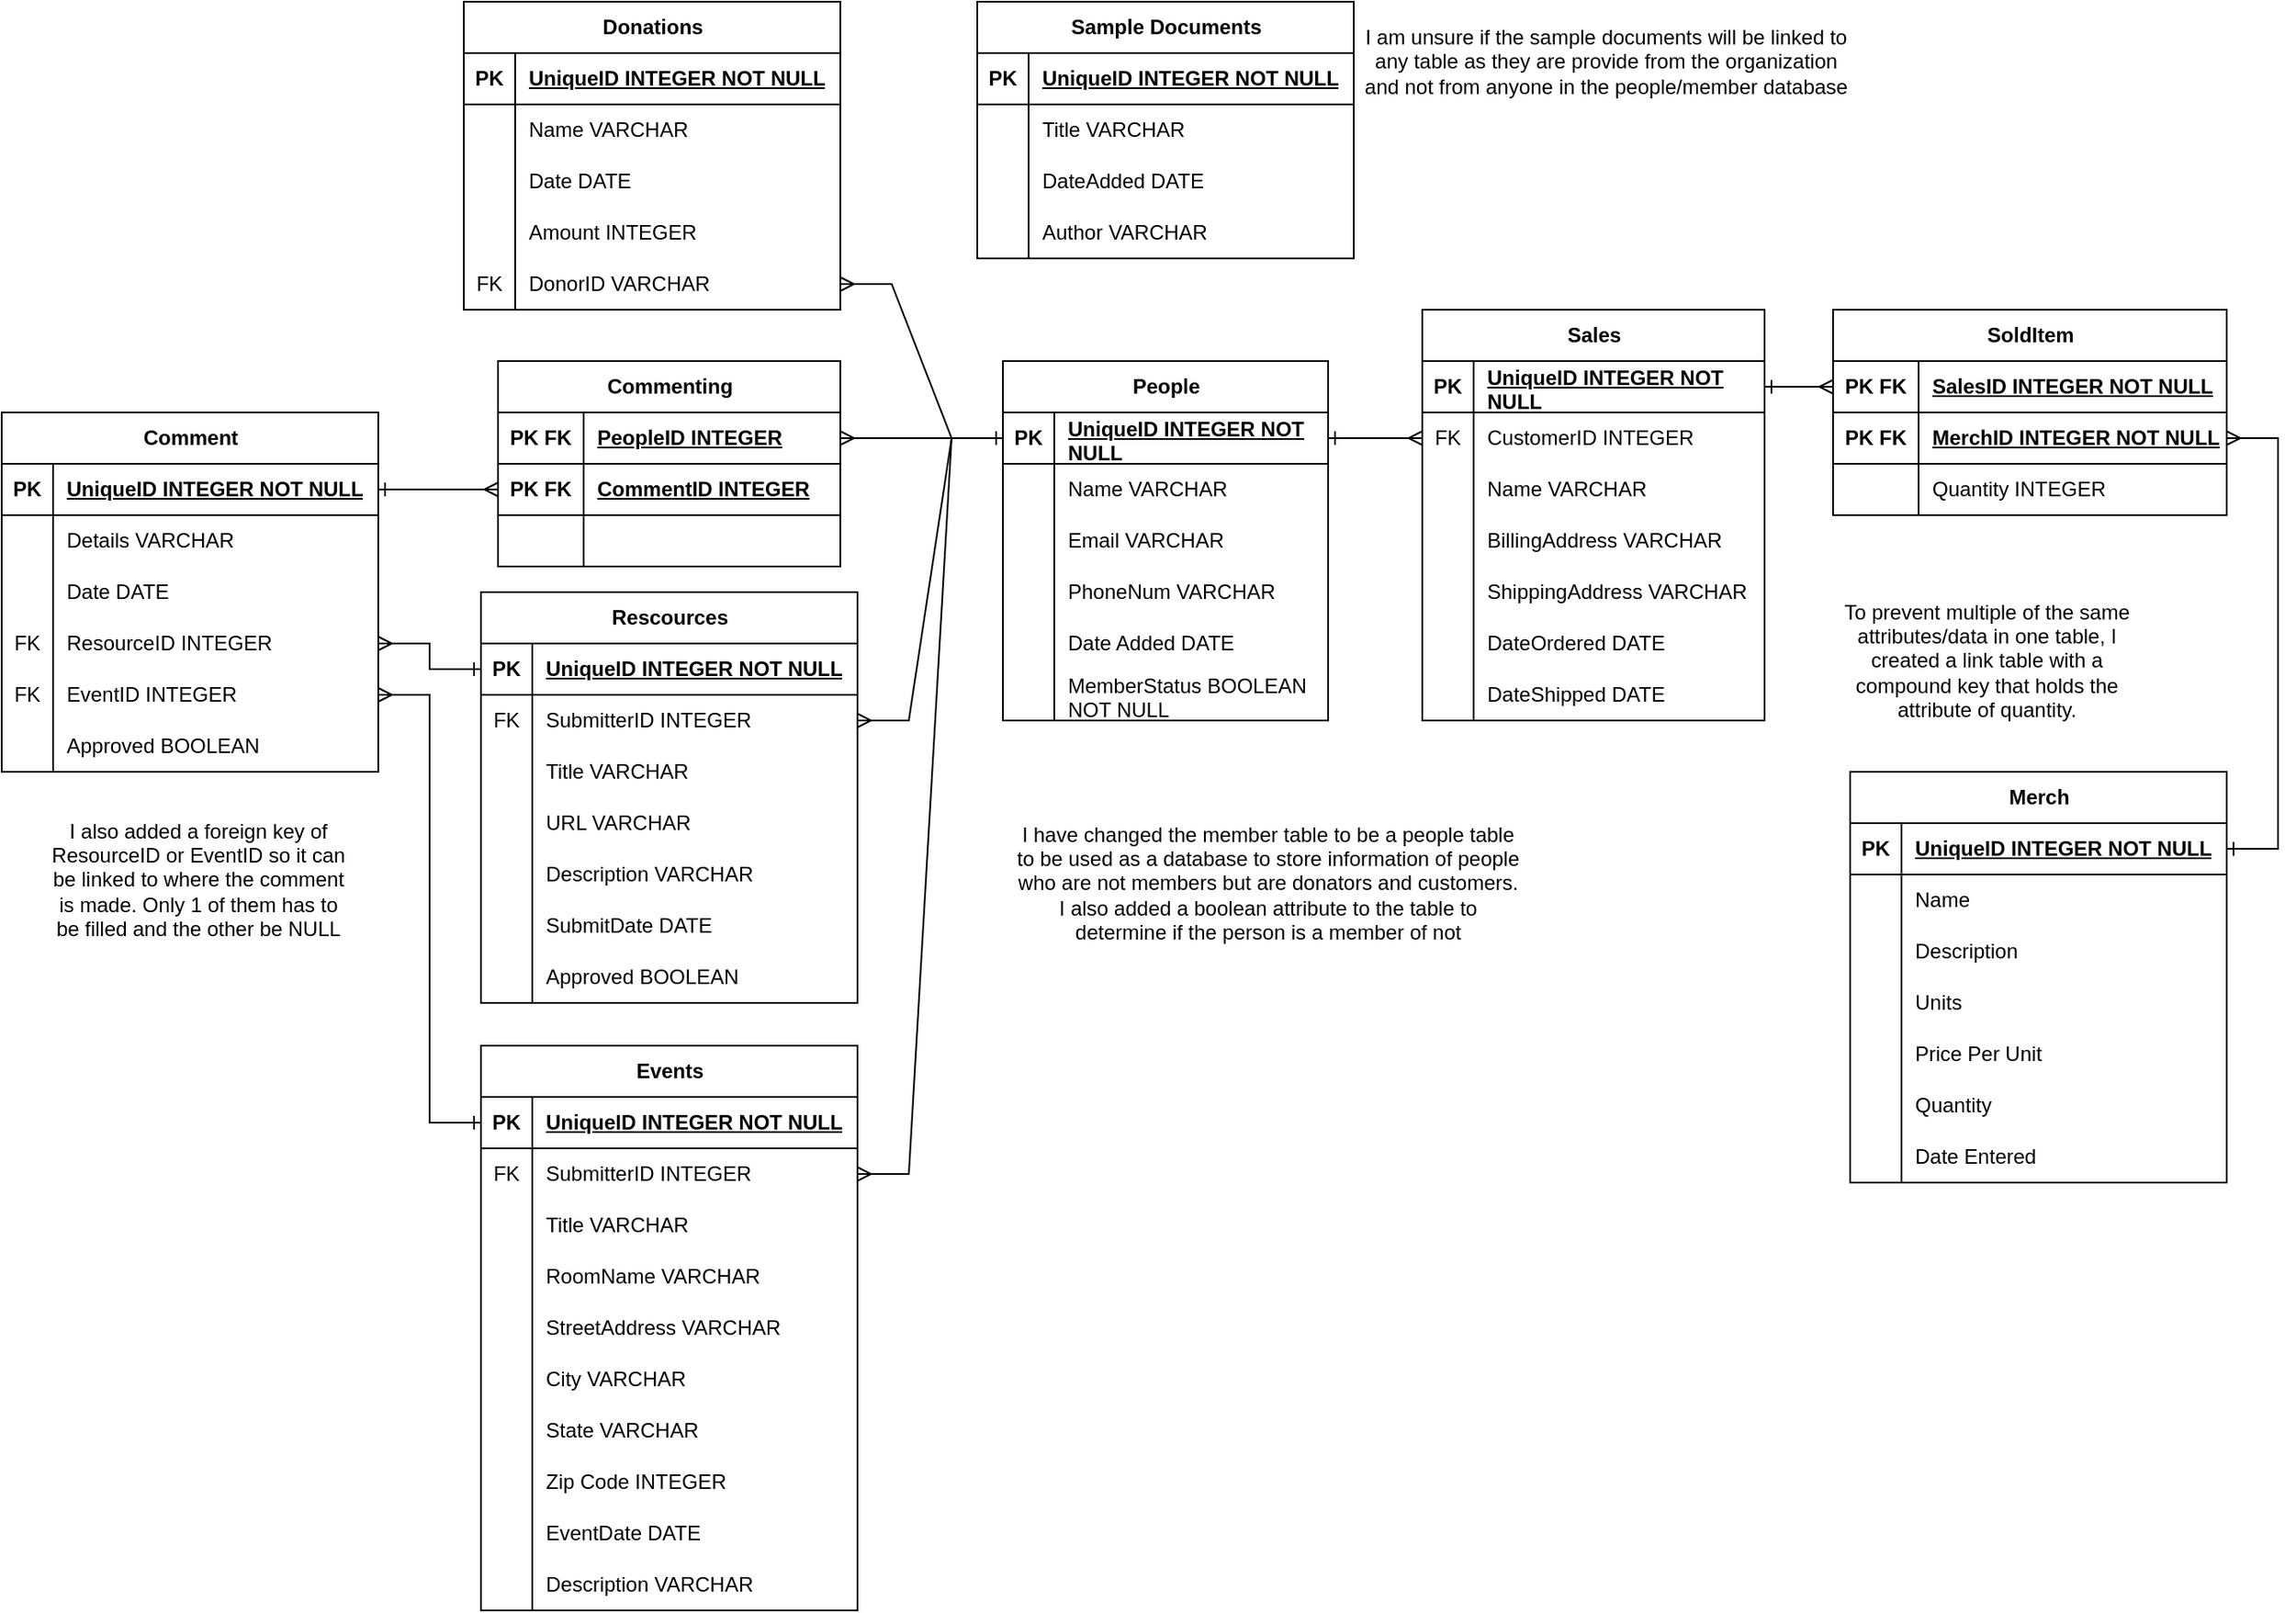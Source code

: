 <mxfile version="21.6.6" type="device">
  <diagram name="Page-1" id="B_m1NwJrXHyiFflTmUY1">
    <mxGraphModel dx="1636" dy="911" grid="1" gridSize="10" guides="1" tooltips="1" connect="1" arrows="1" fold="1" page="1" pageScale="1" pageWidth="850" pageHeight="1100" math="0" shadow="0">
      <root>
        <mxCell id="0" />
        <mxCell id="1" parent="0" />
        <mxCell id="4fj4kHn8Q7V7CYNc11cp-1" value="Rescources" style="shape=table;startSize=30;container=1;collapsible=1;childLayout=tableLayout;fixedRows=1;rowLines=0;fontStyle=1;align=center;resizeLast=1;html=1;" parent="1" vertex="1">
          <mxGeometry x="-150" y="475" width="220" height="240" as="geometry" />
        </mxCell>
        <mxCell id="4fj4kHn8Q7V7CYNc11cp-2" value="" style="shape=tableRow;horizontal=0;startSize=0;swimlaneHead=0;swimlaneBody=0;fillColor=none;collapsible=0;dropTarget=0;points=[[0,0.5],[1,0.5]];portConstraint=eastwest;top=0;left=0;right=0;bottom=1;" parent="4fj4kHn8Q7V7CYNc11cp-1" vertex="1">
          <mxGeometry y="30" width="220" height="30" as="geometry" />
        </mxCell>
        <mxCell id="4fj4kHn8Q7V7CYNc11cp-3" value="PK" style="shape=partialRectangle;connectable=0;fillColor=none;top=0;left=0;bottom=0;right=0;fontStyle=1;overflow=hidden;whiteSpace=wrap;html=1;" parent="4fj4kHn8Q7V7CYNc11cp-2" vertex="1">
          <mxGeometry width="30" height="30" as="geometry">
            <mxRectangle width="30" height="30" as="alternateBounds" />
          </mxGeometry>
        </mxCell>
        <mxCell id="4fj4kHn8Q7V7CYNc11cp-4" value="UniqueID INTEGER NOT NULL" style="shape=partialRectangle;connectable=0;fillColor=none;top=0;left=0;bottom=0;right=0;align=left;spacingLeft=6;fontStyle=5;overflow=hidden;whiteSpace=wrap;html=1;" parent="4fj4kHn8Q7V7CYNc11cp-2" vertex="1">
          <mxGeometry x="30" width="190" height="30" as="geometry">
            <mxRectangle width="190" height="30" as="alternateBounds" />
          </mxGeometry>
        </mxCell>
        <mxCell id="4fj4kHn8Q7V7CYNc11cp-201" value="" style="shape=tableRow;horizontal=0;startSize=0;swimlaneHead=0;swimlaneBody=0;fillColor=none;collapsible=0;dropTarget=0;points=[[0,0.5],[1,0.5]];portConstraint=eastwest;top=0;left=0;right=0;bottom=0;" parent="4fj4kHn8Q7V7CYNc11cp-1" vertex="1">
          <mxGeometry y="60" width="220" height="30" as="geometry" />
        </mxCell>
        <mxCell id="4fj4kHn8Q7V7CYNc11cp-202" value="FK" style="shape=partialRectangle;connectable=0;fillColor=none;top=0;left=0;bottom=0;right=0;editable=1;overflow=hidden;whiteSpace=wrap;html=1;" parent="4fj4kHn8Q7V7CYNc11cp-201" vertex="1">
          <mxGeometry width="30" height="30" as="geometry">
            <mxRectangle width="30" height="30" as="alternateBounds" />
          </mxGeometry>
        </mxCell>
        <mxCell id="4fj4kHn8Q7V7CYNc11cp-203" value="SubmitterID INTEGER" style="shape=partialRectangle;connectable=0;fillColor=none;top=0;left=0;bottom=0;right=0;align=left;spacingLeft=6;overflow=hidden;whiteSpace=wrap;html=1;" parent="4fj4kHn8Q7V7CYNc11cp-201" vertex="1">
          <mxGeometry x="30" width="190" height="30" as="geometry">
            <mxRectangle width="190" height="30" as="alternateBounds" />
          </mxGeometry>
        </mxCell>
        <mxCell id="4fj4kHn8Q7V7CYNc11cp-5" value="" style="shape=tableRow;horizontal=0;startSize=0;swimlaneHead=0;swimlaneBody=0;fillColor=none;collapsible=0;dropTarget=0;points=[[0,0.5],[1,0.5]];portConstraint=eastwest;top=0;left=0;right=0;bottom=0;" parent="4fj4kHn8Q7V7CYNc11cp-1" vertex="1">
          <mxGeometry y="90" width="220" height="30" as="geometry" />
        </mxCell>
        <mxCell id="4fj4kHn8Q7V7CYNc11cp-6" value="" style="shape=partialRectangle;connectable=0;fillColor=none;top=0;left=0;bottom=0;right=0;editable=1;overflow=hidden;whiteSpace=wrap;html=1;" parent="4fj4kHn8Q7V7CYNc11cp-5" vertex="1">
          <mxGeometry width="30" height="30" as="geometry">
            <mxRectangle width="30" height="30" as="alternateBounds" />
          </mxGeometry>
        </mxCell>
        <mxCell id="4fj4kHn8Q7V7CYNc11cp-7" value="Title VARCHAR" style="shape=partialRectangle;connectable=0;fillColor=none;top=0;left=0;bottom=0;right=0;align=left;spacingLeft=6;overflow=hidden;whiteSpace=wrap;html=1;" parent="4fj4kHn8Q7V7CYNc11cp-5" vertex="1">
          <mxGeometry x="30" width="190" height="30" as="geometry">
            <mxRectangle width="190" height="30" as="alternateBounds" />
          </mxGeometry>
        </mxCell>
        <mxCell id="4fj4kHn8Q7V7CYNc11cp-8" value="" style="shape=tableRow;horizontal=0;startSize=0;swimlaneHead=0;swimlaneBody=0;fillColor=none;collapsible=0;dropTarget=0;points=[[0,0.5],[1,0.5]];portConstraint=eastwest;top=0;left=0;right=0;bottom=0;" parent="4fj4kHn8Q7V7CYNc11cp-1" vertex="1">
          <mxGeometry y="120" width="220" height="30" as="geometry" />
        </mxCell>
        <mxCell id="4fj4kHn8Q7V7CYNc11cp-9" value="" style="shape=partialRectangle;connectable=0;fillColor=none;top=0;left=0;bottom=0;right=0;editable=1;overflow=hidden;whiteSpace=wrap;html=1;" parent="4fj4kHn8Q7V7CYNc11cp-8" vertex="1">
          <mxGeometry width="30" height="30" as="geometry">
            <mxRectangle width="30" height="30" as="alternateBounds" />
          </mxGeometry>
        </mxCell>
        <mxCell id="4fj4kHn8Q7V7CYNc11cp-10" value="URL VARCHAR" style="shape=partialRectangle;connectable=0;fillColor=none;top=0;left=0;bottom=0;right=0;align=left;spacingLeft=6;overflow=hidden;whiteSpace=wrap;html=1;" parent="4fj4kHn8Q7V7CYNc11cp-8" vertex="1">
          <mxGeometry x="30" width="190" height="30" as="geometry">
            <mxRectangle width="190" height="30" as="alternateBounds" />
          </mxGeometry>
        </mxCell>
        <mxCell id="4fj4kHn8Q7V7CYNc11cp-11" value="" style="shape=tableRow;horizontal=0;startSize=0;swimlaneHead=0;swimlaneBody=0;fillColor=none;collapsible=0;dropTarget=0;points=[[0,0.5],[1,0.5]];portConstraint=eastwest;top=0;left=0;right=0;bottom=0;" parent="4fj4kHn8Q7V7CYNc11cp-1" vertex="1">
          <mxGeometry y="150" width="220" height="30" as="geometry" />
        </mxCell>
        <mxCell id="4fj4kHn8Q7V7CYNc11cp-12" value="" style="shape=partialRectangle;connectable=0;fillColor=none;top=0;left=0;bottom=0;right=0;editable=1;overflow=hidden;whiteSpace=wrap;html=1;" parent="4fj4kHn8Q7V7CYNc11cp-11" vertex="1">
          <mxGeometry width="30" height="30" as="geometry">
            <mxRectangle width="30" height="30" as="alternateBounds" />
          </mxGeometry>
        </mxCell>
        <mxCell id="4fj4kHn8Q7V7CYNc11cp-13" value="Description VARCHAR" style="shape=partialRectangle;connectable=0;fillColor=none;top=0;left=0;bottom=0;right=0;align=left;spacingLeft=6;overflow=hidden;whiteSpace=wrap;html=1;" parent="4fj4kHn8Q7V7CYNc11cp-11" vertex="1">
          <mxGeometry x="30" width="190" height="30" as="geometry">
            <mxRectangle width="190" height="30" as="alternateBounds" />
          </mxGeometry>
        </mxCell>
        <mxCell id="4fj4kHn8Q7V7CYNc11cp-198" value="" style="shape=tableRow;horizontal=0;startSize=0;swimlaneHead=0;swimlaneBody=0;fillColor=none;collapsible=0;dropTarget=0;points=[[0,0.5],[1,0.5]];portConstraint=eastwest;top=0;left=0;right=0;bottom=0;" parent="4fj4kHn8Q7V7CYNc11cp-1" vertex="1">
          <mxGeometry y="180" width="220" height="30" as="geometry" />
        </mxCell>
        <mxCell id="4fj4kHn8Q7V7CYNc11cp-199" value="" style="shape=partialRectangle;connectable=0;fillColor=none;top=0;left=0;bottom=0;right=0;editable=1;overflow=hidden;whiteSpace=wrap;html=1;" parent="4fj4kHn8Q7V7CYNc11cp-198" vertex="1">
          <mxGeometry width="30" height="30" as="geometry">
            <mxRectangle width="30" height="30" as="alternateBounds" />
          </mxGeometry>
        </mxCell>
        <mxCell id="4fj4kHn8Q7V7CYNc11cp-200" value="SubmitDate DATE" style="shape=partialRectangle;connectable=0;fillColor=none;top=0;left=0;bottom=0;right=0;align=left;spacingLeft=6;overflow=hidden;whiteSpace=wrap;html=1;" parent="4fj4kHn8Q7V7CYNc11cp-198" vertex="1">
          <mxGeometry x="30" width="190" height="30" as="geometry">
            <mxRectangle width="190" height="30" as="alternateBounds" />
          </mxGeometry>
        </mxCell>
        <mxCell id="HEf5--LmfZWx3ep_5s8F-4" value="" style="shape=tableRow;horizontal=0;startSize=0;swimlaneHead=0;swimlaneBody=0;fillColor=none;collapsible=0;dropTarget=0;points=[[0,0.5],[1,0.5]];portConstraint=eastwest;top=0;left=0;right=0;bottom=0;" vertex="1" parent="4fj4kHn8Q7V7CYNc11cp-1">
          <mxGeometry y="210" width="220" height="30" as="geometry" />
        </mxCell>
        <mxCell id="HEf5--LmfZWx3ep_5s8F-5" value="" style="shape=partialRectangle;connectable=0;fillColor=none;top=0;left=0;bottom=0;right=0;editable=1;overflow=hidden;whiteSpace=wrap;html=1;" vertex="1" parent="HEf5--LmfZWx3ep_5s8F-4">
          <mxGeometry width="30" height="30" as="geometry">
            <mxRectangle width="30" height="30" as="alternateBounds" />
          </mxGeometry>
        </mxCell>
        <mxCell id="HEf5--LmfZWx3ep_5s8F-6" value="Approved BOOLEAN" style="shape=partialRectangle;connectable=0;fillColor=none;top=0;left=0;bottom=0;right=0;align=left;spacingLeft=6;overflow=hidden;whiteSpace=wrap;html=1;" vertex="1" parent="HEf5--LmfZWx3ep_5s8F-4">
          <mxGeometry x="30" width="190" height="30" as="geometry">
            <mxRectangle width="190" height="30" as="alternateBounds" />
          </mxGeometry>
        </mxCell>
        <mxCell id="4fj4kHn8Q7V7CYNc11cp-29" value="People" style="shape=table;startSize=30;container=1;collapsible=1;childLayout=tableLayout;fixedRows=1;rowLines=0;fontStyle=1;align=center;resizeLast=1;html=1;" parent="1" vertex="1">
          <mxGeometry x="155" y="340" width="190" height="210" as="geometry" />
        </mxCell>
        <mxCell id="4fj4kHn8Q7V7CYNc11cp-30" value="" style="shape=tableRow;horizontal=0;startSize=0;swimlaneHead=0;swimlaneBody=0;fillColor=none;collapsible=0;dropTarget=0;points=[[0,0.5],[1,0.5]];portConstraint=eastwest;top=0;left=0;right=0;bottom=1;" parent="4fj4kHn8Q7V7CYNc11cp-29" vertex="1">
          <mxGeometry y="30" width="190" height="30" as="geometry" />
        </mxCell>
        <mxCell id="4fj4kHn8Q7V7CYNc11cp-31" value="PK" style="shape=partialRectangle;connectable=0;fillColor=none;top=0;left=0;bottom=0;right=0;fontStyle=1;overflow=hidden;whiteSpace=wrap;html=1;" parent="4fj4kHn8Q7V7CYNc11cp-30" vertex="1">
          <mxGeometry width="30" height="30" as="geometry">
            <mxRectangle width="30" height="30" as="alternateBounds" />
          </mxGeometry>
        </mxCell>
        <mxCell id="4fj4kHn8Q7V7CYNc11cp-32" value="UniqueID INTEGER NOT NULL" style="shape=partialRectangle;connectable=0;fillColor=none;top=0;left=0;bottom=0;right=0;align=left;spacingLeft=6;fontStyle=5;overflow=hidden;whiteSpace=wrap;html=1;" parent="4fj4kHn8Q7V7CYNc11cp-30" vertex="1">
          <mxGeometry x="30" width="160" height="30" as="geometry">
            <mxRectangle width="160" height="30" as="alternateBounds" />
          </mxGeometry>
        </mxCell>
        <mxCell id="4fj4kHn8Q7V7CYNc11cp-33" value="" style="shape=tableRow;horizontal=0;startSize=0;swimlaneHead=0;swimlaneBody=0;fillColor=none;collapsible=0;dropTarget=0;points=[[0,0.5],[1,0.5]];portConstraint=eastwest;top=0;left=0;right=0;bottom=0;" parent="4fj4kHn8Q7V7CYNc11cp-29" vertex="1">
          <mxGeometry y="60" width="190" height="30" as="geometry" />
        </mxCell>
        <mxCell id="4fj4kHn8Q7V7CYNc11cp-34" value="" style="shape=partialRectangle;connectable=0;fillColor=none;top=0;left=0;bottom=0;right=0;editable=1;overflow=hidden;whiteSpace=wrap;html=1;" parent="4fj4kHn8Q7V7CYNc11cp-33" vertex="1">
          <mxGeometry width="30" height="30" as="geometry">
            <mxRectangle width="30" height="30" as="alternateBounds" />
          </mxGeometry>
        </mxCell>
        <mxCell id="4fj4kHn8Q7V7CYNc11cp-35" value="Name VARCHAR" style="shape=partialRectangle;connectable=0;fillColor=none;top=0;left=0;bottom=0;right=0;align=left;spacingLeft=6;overflow=hidden;whiteSpace=wrap;html=1;" parent="4fj4kHn8Q7V7CYNc11cp-33" vertex="1">
          <mxGeometry x="30" width="160" height="30" as="geometry">
            <mxRectangle width="160" height="30" as="alternateBounds" />
          </mxGeometry>
        </mxCell>
        <mxCell id="4fj4kHn8Q7V7CYNc11cp-36" value="" style="shape=tableRow;horizontal=0;startSize=0;swimlaneHead=0;swimlaneBody=0;fillColor=none;collapsible=0;dropTarget=0;points=[[0,0.5],[1,0.5]];portConstraint=eastwest;top=0;left=0;right=0;bottom=0;" parent="4fj4kHn8Q7V7CYNc11cp-29" vertex="1">
          <mxGeometry y="90" width="190" height="30" as="geometry" />
        </mxCell>
        <mxCell id="4fj4kHn8Q7V7CYNc11cp-37" value="" style="shape=partialRectangle;connectable=0;fillColor=none;top=0;left=0;bottom=0;right=0;editable=1;overflow=hidden;whiteSpace=wrap;html=1;" parent="4fj4kHn8Q7V7CYNc11cp-36" vertex="1">
          <mxGeometry width="30" height="30" as="geometry">
            <mxRectangle width="30" height="30" as="alternateBounds" />
          </mxGeometry>
        </mxCell>
        <mxCell id="4fj4kHn8Q7V7CYNc11cp-38" value="Email VARCHAR" style="shape=partialRectangle;connectable=0;fillColor=none;top=0;left=0;bottom=0;right=0;align=left;spacingLeft=6;overflow=hidden;whiteSpace=wrap;html=1;" parent="4fj4kHn8Q7V7CYNc11cp-36" vertex="1">
          <mxGeometry x="30" width="160" height="30" as="geometry">
            <mxRectangle width="160" height="30" as="alternateBounds" />
          </mxGeometry>
        </mxCell>
        <mxCell id="4fj4kHn8Q7V7CYNc11cp-39" value="" style="shape=tableRow;horizontal=0;startSize=0;swimlaneHead=0;swimlaneBody=0;fillColor=none;collapsible=0;dropTarget=0;points=[[0,0.5],[1,0.5]];portConstraint=eastwest;top=0;left=0;right=0;bottom=0;" parent="4fj4kHn8Q7V7CYNc11cp-29" vertex="1">
          <mxGeometry y="120" width="190" height="30" as="geometry" />
        </mxCell>
        <mxCell id="4fj4kHn8Q7V7CYNc11cp-40" value="" style="shape=partialRectangle;connectable=0;fillColor=none;top=0;left=0;bottom=0;right=0;editable=1;overflow=hidden;whiteSpace=wrap;html=1;" parent="4fj4kHn8Q7V7CYNc11cp-39" vertex="1">
          <mxGeometry width="30" height="30" as="geometry">
            <mxRectangle width="30" height="30" as="alternateBounds" />
          </mxGeometry>
        </mxCell>
        <mxCell id="4fj4kHn8Q7V7CYNc11cp-41" value="PhoneNum VARCHAR" style="shape=partialRectangle;connectable=0;fillColor=none;top=0;left=0;bottom=0;right=0;align=left;spacingLeft=6;overflow=hidden;whiteSpace=wrap;html=1;" parent="4fj4kHn8Q7V7CYNc11cp-39" vertex="1">
          <mxGeometry x="30" width="160" height="30" as="geometry">
            <mxRectangle width="160" height="30" as="alternateBounds" />
          </mxGeometry>
        </mxCell>
        <mxCell id="4fj4kHn8Q7V7CYNc11cp-42" value="" style="shape=tableRow;horizontal=0;startSize=0;swimlaneHead=0;swimlaneBody=0;fillColor=none;collapsible=0;dropTarget=0;points=[[0,0.5],[1,0.5]];portConstraint=eastwest;top=0;left=0;right=0;bottom=0;" parent="4fj4kHn8Q7V7CYNc11cp-29" vertex="1">
          <mxGeometry y="150" width="190" height="30" as="geometry" />
        </mxCell>
        <mxCell id="4fj4kHn8Q7V7CYNc11cp-43" value="" style="shape=partialRectangle;connectable=0;fillColor=none;top=0;left=0;bottom=0;right=0;editable=1;overflow=hidden;whiteSpace=wrap;html=1;" parent="4fj4kHn8Q7V7CYNc11cp-42" vertex="1">
          <mxGeometry width="30" height="30" as="geometry">
            <mxRectangle width="30" height="30" as="alternateBounds" />
          </mxGeometry>
        </mxCell>
        <mxCell id="4fj4kHn8Q7V7CYNc11cp-44" value="Date Added DATE" style="shape=partialRectangle;connectable=0;fillColor=none;top=0;left=0;bottom=0;right=0;align=left;spacingLeft=6;overflow=hidden;whiteSpace=wrap;html=1;" parent="4fj4kHn8Q7V7CYNc11cp-42" vertex="1">
          <mxGeometry x="30" width="160" height="30" as="geometry">
            <mxRectangle width="160" height="30" as="alternateBounds" />
          </mxGeometry>
        </mxCell>
        <mxCell id="4fj4kHn8Q7V7CYNc11cp-276" value="" style="shape=tableRow;horizontal=0;startSize=0;swimlaneHead=0;swimlaneBody=0;fillColor=none;collapsible=0;dropTarget=0;points=[[0,0.5],[1,0.5]];portConstraint=eastwest;top=0;left=0;right=0;bottom=0;" parent="4fj4kHn8Q7V7CYNc11cp-29" vertex="1">
          <mxGeometry y="180" width="190" height="30" as="geometry" />
        </mxCell>
        <mxCell id="4fj4kHn8Q7V7CYNc11cp-277" value="" style="shape=partialRectangle;connectable=0;fillColor=none;top=0;left=0;bottom=0;right=0;editable=1;overflow=hidden;whiteSpace=wrap;html=1;" parent="4fj4kHn8Q7V7CYNc11cp-276" vertex="1">
          <mxGeometry width="30" height="30" as="geometry">
            <mxRectangle width="30" height="30" as="alternateBounds" />
          </mxGeometry>
        </mxCell>
        <mxCell id="4fj4kHn8Q7V7CYNc11cp-278" value="MemberStatus BOOLEAN NOT NULL" style="shape=partialRectangle;connectable=0;fillColor=none;top=0;left=0;bottom=0;right=0;align=left;spacingLeft=6;overflow=hidden;whiteSpace=wrap;html=1;" parent="4fj4kHn8Q7V7CYNc11cp-276" vertex="1">
          <mxGeometry x="30" width="160" height="30" as="geometry">
            <mxRectangle width="160" height="30" as="alternateBounds" />
          </mxGeometry>
        </mxCell>
        <mxCell id="4fj4kHn8Q7V7CYNc11cp-45" value="Sales" style="shape=table;startSize=30;container=1;collapsible=1;childLayout=tableLayout;fixedRows=1;rowLines=0;fontStyle=1;align=center;resizeLast=1;html=1;" parent="1" vertex="1">
          <mxGeometry x="400" y="310" width="200" height="240" as="geometry" />
        </mxCell>
        <mxCell id="4fj4kHn8Q7V7CYNc11cp-46" value="" style="shape=tableRow;horizontal=0;startSize=0;swimlaneHead=0;swimlaneBody=0;fillColor=none;collapsible=0;dropTarget=0;points=[[0,0.5],[1,0.5]];portConstraint=eastwest;top=0;left=0;right=0;bottom=1;" parent="4fj4kHn8Q7V7CYNc11cp-45" vertex="1">
          <mxGeometry y="30" width="200" height="30" as="geometry" />
        </mxCell>
        <mxCell id="4fj4kHn8Q7V7CYNc11cp-47" value="PK" style="shape=partialRectangle;connectable=0;fillColor=none;top=0;left=0;bottom=0;right=0;fontStyle=1;overflow=hidden;whiteSpace=wrap;html=1;" parent="4fj4kHn8Q7V7CYNc11cp-46" vertex="1">
          <mxGeometry width="30" height="30" as="geometry">
            <mxRectangle width="30" height="30" as="alternateBounds" />
          </mxGeometry>
        </mxCell>
        <mxCell id="4fj4kHn8Q7V7CYNc11cp-48" value="UniqueID INTEGER NOT NULL" style="shape=partialRectangle;connectable=0;fillColor=none;top=0;left=0;bottom=0;right=0;align=left;spacingLeft=6;fontStyle=5;overflow=hidden;whiteSpace=wrap;html=1;" parent="4fj4kHn8Q7V7CYNc11cp-46" vertex="1">
          <mxGeometry x="30" width="170" height="30" as="geometry">
            <mxRectangle width="170" height="30" as="alternateBounds" />
          </mxGeometry>
        </mxCell>
        <mxCell id="4fj4kHn8Q7V7CYNc11cp-49" value="" style="shape=tableRow;horizontal=0;startSize=0;swimlaneHead=0;swimlaneBody=0;fillColor=none;collapsible=0;dropTarget=0;points=[[0,0.5],[1,0.5]];portConstraint=eastwest;top=0;left=0;right=0;bottom=0;" parent="4fj4kHn8Q7V7CYNc11cp-45" vertex="1">
          <mxGeometry y="60" width="200" height="30" as="geometry" />
        </mxCell>
        <mxCell id="4fj4kHn8Q7V7CYNc11cp-50" value="FK" style="shape=partialRectangle;connectable=0;fillColor=none;top=0;left=0;bottom=0;right=0;editable=1;overflow=hidden;whiteSpace=wrap;html=1;" parent="4fj4kHn8Q7V7CYNc11cp-49" vertex="1">
          <mxGeometry width="30" height="30" as="geometry">
            <mxRectangle width="30" height="30" as="alternateBounds" />
          </mxGeometry>
        </mxCell>
        <mxCell id="4fj4kHn8Q7V7CYNc11cp-51" value="CustomerID INTEGER" style="shape=partialRectangle;connectable=0;fillColor=none;top=0;left=0;bottom=0;right=0;align=left;spacingLeft=6;overflow=hidden;whiteSpace=wrap;html=1;" parent="4fj4kHn8Q7V7CYNc11cp-49" vertex="1">
          <mxGeometry x="30" width="170" height="30" as="geometry">
            <mxRectangle width="170" height="30" as="alternateBounds" />
          </mxGeometry>
        </mxCell>
        <mxCell id="4fj4kHn8Q7V7CYNc11cp-270" value="" style="shape=tableRow;horizontal=0;startSize=0;swimlaneHead=0;swimlaneBody=0;fillColor=none;collapsible=0;dropTarget=0;points=[[0,0.5],[1,0.5]];portConstraint=eastwest;top=0;left=0;right=0;bottom=0;" parent="4fj4kHn8Q7V7CYNc11cp-45" vertex="1">
          <mxGeometry y="90" width="200" height="30" as="geometry" />
        </mxCell>
        <mxCell id="4fj4kHn8Q7V7CYNc11cp-271" value="" style="shape=partialRectangle;connectable=0;fillColor=none;top=0;left=0;bottom=0;right=0;editable=1;overflow=hidden;whiteSpace=wrap;html=1;" parent="4fj4kHn8Q7V7CYNc11cp-270" vertex="1">
          <mxGeometry width="30" height="30" as="geometry">
            <mxRectangle width="30" height="30" as="alternateBounds" />
          </mxGeometry>
        </mxCell>
        <mxCell id="4fj4kHn8Q7V7CYNc11cp-272" value="Name VARCHAR" style="shape=partialRectangle;connectable=0;fillColor=none;top=0;left=0;bottom=0;right=0;align=left;spacingLeft=6;overflow=hidden;whiteSpace=wrap;html=1;" parent="4fj4kHn8Q7V7CYNc11cp-270" vertex="1">
          <mxGeometry x="30" width="170" height="30" as="geometry">
            <mxRectangle width="170" height="30" as="alternateBounds" />
          </mxGeometry>
        </mxCell>
        <mxCell id="4fj4kHn8Q7V7CYNc11cp-89" value="" style="shape=tableRow;horizontal=0;startSize=0;swimlaneHead=0;swimlaneBody=0;fillColor=none;collapsible=0;dropTarget=0;points=[[0,0.5],[1,0.5]];portConstraint=eastwest;top=0;left=0;right=0;bottom=0;" parent="4fj4kHn8Q7V7CYNc11cp-45" vertex="1">
          <mxGeometry y="120" width="200" height="30" as="geometry" />
        </mxCell>
        <mxCell id="4fj4kHn8Q7V7CYNc11cp-90" value="" style="shape=partialRectangle;connectable=0;fillColor=none;top=0;left=0;bottom=0;right=0;editable=1;overflow=hidden;whiteSpace=wrap;html=1;" parent="4fj4kHn8Q7V7CYNc11cp-89" vertex="1">
          <mxGeometry width="30" height="30" as="geometry">
            <mxRectangle width="30" height="30" as="alternateBounds" />
          </mxGeometry>
        </mxCell>
        <mxCell id="4fj4kHn8Q7V7CYNc11cp-91" value="BillingAddress VARCHAR" style="shape=partialRectangle;connectable=0;fillColor=none;top=0;left=0;bottom=0;right=0;align=left;spacingLeft=6;overflow=hidden;whiteSpace=wrap;html=1;" parent="4fj4kHn8Q7V7CYNc11cp-89" vertex="1">
          <mxGeometry x="30" width="170" height="30" as="geometry">
            <mxRectangle width="170" height="30" as="alternateBounds" />
          </mxGeometry>
        </mxCell>
        <mxCell id="4fj4kHn8Q7V7CYNc11cp-92" value="" style="shape=tableRow;horizontal=0;startSize=0;swimlaneHead=0;swimlaneBody=0;fillColor=none;collapsible=0;dropTarget=0;points=[[0,0.5],[1,0.5]];portConstraint=eastwest;top=0;left=0;right=0;bottom=0;" parent="4fj4kHn8Q7V7CYNc11cp-45" vertex="1">
          <mxGeometry y="150" width="200" height="30" as="geometry" />
        </mxCell>
        <mxCell id="4fj4kHn8Q7V7CYNc11cp-93" value="" style="shape=partialRectangle;connectable=0;fillColor=none;top=0;left=0;bottom=0;right=0;editable=1;overflow=hidden;whiteSpace=wrap;html=1;" parent="4fj4kHn8Q7V7CYNc11cp-92" vertex="1">
          <mxGeometry width="30" height="30" as="geometry">
            <mxRectangle width="30" height="30" as="alternateBounds" />
          </mxGeometry>
        </mxCell>
        <mxCell id="4fj4kHn8Q7V7CYNc11cp-94" value="ShippingAddress VARCHAR" style="shape=partialRectangle;connectable=0;fillColor=none;top=0;left=0;bottom=0;right=0;align=left;spacingLeft=6;overflow=hidden;whiteSpace=wrap;html=1;" parent="4fj4kHn8Q7V7CYNc11cp-92" vertex="1">
          <mxGeometry x="30" width="170" height="30" as="geometry">
            <mxRectangle width="170" height="30" as="alternateBounds" />
          </mxGeometry>
        </mxCell>
        <mxCell id="4fj4kHn8Q7V7CYNc11cp-95" value="" style="shape=tableRow;horizontal=0;startSize=0;swimlaneHead=0;swimlaneBody=0;fillColor=none;collapsible=0;dropTarget=0;points=[[0,0.5],[1,0.5]];portConstraint=eastwest;top=0;left=0;right=0;bottom=0;" parent="4fj4kHn8Q7V7CYNc11cp-45" vertex="1">
          <mxGeometry y="180" width="200" height="30" as="geometry" />
        </mxCell>
        <mxCell id="4fj4kHn8Q7V7CYNc11cp-96" value="" style="shape=partialRectangle;connectable=0;fillColor=none;top=0;left=0;bottom=0;right=0;editable=1;overflow=hidden;whiteSpace=wrap;html=1;" parent="4fj4kHn8Q7V7CYNc11cp-95" vertex="1">
          <mxGeometry width="30" height="30" as="geometry">
            <mxRectangle width="30" height="30" as="alternateBounds" />
          </mxGeometry>
        </mxCell>
        <mxCell id="4fj4kHn8Q7V7CYNc11cp-97" value="DateOrdered DATE" style="shape=partialRectangle;connectable=0;fillColor=none;top=0;left=0;bottom=0;right=0;align=left;spacingLeft=6;overflow=hidden;whiteSpace=wrap;html=1;" parent="4fj4kHn8Q7V7CYNc11cp-95" vertex="1">
          <mxGeometry x="30" width="170" height="30" as="geometry">
            <mxRectangle width="170" height="30" as="alternateBounds" />
          </mxGeometry>
        </mxCell>
        <mxCell id="4fj4kHn8Q7V7CYNc11cp-98" value="" style="shape=tableRow;horizontal=0;startSize=0;swimlaneHead=0;swimlaneBody=0;fillColor=none;collapsible=0;dropTarget=0;points=[[0,0.5],[1,0.5]];portConstraint=eastwest;top=0;left=0;right=0;bottom=0;" parent="4fj4kHn8Q7V7CYNc11cp-45" vertex="1">
          <mxGeometry y="210" width="200" height="30" as="geometry" />
        </mxCell>
        <mxCell id="4fj4kHn8Q7V7CYNc11cp-99" value="" style="shape=partialRectangle;connectable=0;fillColor=none;top=0;left=0;bottom=0;right=0;editable=1;overflow=hidden;whiteSpace=wrap;html=1;" parent="4fj4kHn8Q7V7CYNc11cp-98" vertex="1">
          <mxGeometry width="30" height="30" as="geometry">
            <mxRectangle width="30" height="30" as="alternateBounds" />
          </mxGeometry>
        </mxCell>
        <mxCell id="4fj4kHn8Q7V7CYNc11cp-100" value="DateShipped DATE" style="shape=partialRectangle;connectable=0;fillColor=none;top=0;left=0;bottom=0;right=0;align=left;spacingLeft=6;overflow=hidden;whiteSpace=wrap;html=1;" parent="4fj4kHn8Q7V7CYNc11cp-98" vertex="1">
          <mxGeometry x="30" width="170" height="30" as="geometry">
            <mxRectangle width="170" height="30" as="alternateBounds" />
          </mxGeometry>
        </mxCell>
        <mxCell id="4fj4kHn8Q7V7CYNc11cp-67" value="Merch" style="shape=table;startSize=30;container=1;collapsible=1;childLayout=tableLayout;fixedRows=1;rowLines=0;fontStyle=1;align=center;resizeLast=1;html=1;" parent="1" vertex="1">
          <mxGeometry x="650" y="580" width="220" height="240" as="geometry" />
        </mxCell>
        <mxCell id="4fj4kHn8Q7V7CYNc11cp-68" value="" style="shape=tableRow;horizontal=0;startSize=0;swimlaneHead=0;swimlaneBody=0;fillColor=none;collapsible=0;dropTarget=0;points=[[0,0.5],[1,0.5]];portConstraint=eastwest;top=0;left=0;right=0;bottom=1;" parent="4fj4kHn8Q7V7CYNc11cp-67" vertex="1">
          <mxGeometry y="30" width="220" height="30" as="geometry" />
        </mxCell>
        <mxCell id="4fj4kHn8Q7V7CYNc11cp-69" value="PK" style="shape=partialRectangle;connectable=0;fillColor=none;top=0;left=0;bottom=0;right=0;fontStyle=1;overflow=hidden;whiteSpace=wrap;html=1;" parent="4fj4kHn8Q7V7CYNc11cp-68" vertex="1">
          <mxGeometry width="30" height="30" as="geometry">
            <mxRectangle width="30" height="30" as="alternateBounds" />
          </mxGeometry>
        </mxCell>
        <mxCell id="4fj4kHn8Q7V7CYNc11cp-70" value="UniqueID INTEGER NOT NULL" style="shape=partialRectangle;connectable=0;fillColor=none;top=0;left=0;bottom=0;right=0;align=left;spacingLeft=6;fontStyle=5;overflow=hidden;whiteSpace=wrap;html=1;" parent="4fj4kHn8Q7V7CYNc11cp-68" vertex="1">
          <mxGeometry x="30" width="190" height="30" as="geometry">
            <mxRectangle width="190" height="30" as="alternateBounds" />
          </mxGeometry>
        </mxCell>
        <mxCell id="4fj4kHn8Q7V7CYNc11cp-71" value="" style="shape=tableRow;horizontal=0;startSize=0;swimlaneHead=0;swimlaneBody=0;fillColor=none;collapsible=0;dropTarget=0;points=[[0,0.5],[1,0.5]];portConstraint=eastwest;top=0;left=0;right=0;bottom=0;" parent="4fj4kHn8Q7V7CYNc11cp-67" vertex="1">
          <mxGeometry y="60" width="220" height="30" as="geometry" />
        </mxCell>
        <mxCell id="4fj4kHn8Q7V7CYNc11cp-72" value="" style="shape=partialRectangle;connectable=0;fillColor=none;top=0;left=0;bottom=0;right=0;editable=1;overflow=hidden;whiteSpace=wrap;html=1;" parent="4fj4kHn8Q7V7CYNc11cp-71" vertex="1">
          <mxGeometry width="30" height="30" as="geometry">
            <mxRectangle width="30" height="30" as="alternateBounds" />
          </mxGeometry>
        </mxCell>
        <mxCell id="4fj4kHn8Q7V7CYNc11cp-73" value="Name" style="shape=partialRectangle;connectable=0;fillColor=none;top=0;left=0;bottom=0;right=0;align=left;spacingLeft=6;overflow=hidden;whiteSpace=wrap;html=1;" parent="4fj4kHn8Q7V7CYNc11cp-71" vertex="1">
          <mxGeometry x="30" width="190" height="30" as="geometry">
            <mxRectangle width="190" height="30" as="alternateBounds" />
          </mxGeometry>
        </mxCell>
        <mxCell id="4fj4kHn8Q7V7CYNc11cp-74" value="" style="shape=tableRow;horizontal=0;startSize=0;swimlaneHead=0;swimlaneBody=0;fillColor=none;collapsible=0;dropTarget=0;points=[[0,0.5],[1,0.5]];portConstraint=eastwest;top=0;left=0;right=0;bottom=0;" parent="4fj4kHn8Q7V7CYNc11cp-67" vertex="1">
          <mxGeometry y="90" width="220" height="30" as="geometry" />
        </mxCell>
        <mxCell id="4fj4kHn8Q7V7CYNc11cp-75" value="" style="shape=partialRectangle;connectable=0;fillColor=none;top=0;left=0;bottom=0;right=0;editable=1;overflow=hidden;whiteSpace=wrap;html=1;" parent="4fj4kHn8Q7V7CYNc11cp-74" vertex="1">
          <mxGeometry width="30" height="30" as="geometry">
            <mxRectangle width="30" height="30" as="alternateBounds" />
          </mxGeometry>
        </mxCell>
        <mxCell id="4fj4kHn8Q7V7CYNc11cp-76" value="Description" style="shape=partialRectangle;connectable=0;fillColor=none;top=0;left=0;bottom=0;right=0;align=left;spacingLeft=6;overflow=hidden;whiteSpace=wrap;html=1;" parent="4fj4kHn8Q7V7CYNc11cp-74" vertex="1">
          <mxGeometry x="30" width="190" height="30" as="geometry">
            <mxRectangle width="190" height="30" as="alternateBounds" />
          </mxGeometry>
        </mxCell>
        <mxCell id="4fj4kHn8Q7V7CYNc11cp-77" value="" style="shape=tableRow;horizontal=0;startSize=0;swimlaneHead=0;swimlaneBody=0;fillColor=none;collapsible=0;dropTarget=0;points=[[0,0.5],[1,0.5]];portConstraint=eastwest;top=0;left=0;right=0;bottom=0;" parent="4fj4kHn8Q7V7CYNc11cp-67" vertex="1">
          <mxGeometry y="120" width="220" height="30" as="geometry" />
        </mxCell>
        <mxCell id="4fj4kHn8Q7V7CYNc11cp-78" value="" style="shape=partialRectangle;connectable=0;fillColor=none;top=0;left=0;bottom=0;right=0;editable=1;overflow=hidden;whiteSpace=wrap;html=1;" parent="4fj4kHn8Q7V7CYNc11cp-77" vertex="1">
          <mxGeometry width="30" height="30" as="geometry">
            <mxRectangle width="30" height="30" as="alternateBounds" />
          </mxGeometry>
        </mxCell>
        <mxCell id="4fj4kHn8Q7V7CYNc11cp-79" value="Units" style="shape=partialRectangle;connectable=0;fillColor=none;top=0;left=0;bottom=0;right=0;align=left;spacingLeft=6;overflow=hidden;whiteSpace=wrap;html=1;" parent="4fj4kHn8Q7V7CYNc11cp-77" vertex="1">
          <mxGeometry x="30" width="190" height="30" as="geometry">
            <mxRectangle width="190" height="30" as="alternateBounds" />
          </mxGeometry>
        </mxCell>
        <mxCell id="4fj4kHn8Q7V7CYNc11cp-80" value="" style="shape=tableRow;horizontal=0;startSize=0;swimlaneHead=0;swimlaneBody=0;fillColor=none;collapsible=0;dropTarget=0;points=[[0,0.5],[1,0.5]];portConstraint=eastwest;top=0;left=0;right=0;bottom=0;" parent="4fj4kHn8Q7V7CYNc11cp-67" vertex="1">
          <mxGeometry y="150" width="220" height="30" as="geometry" />
        </mxCell>
        <mxCell id="4fj4kHn8Q7V7CYNc11cp-81" value="" style="shape=partialRectangle;connectable=0;fillColor=none;top=0;left=0;bottom=0;right=0;editable=1;overflow=hidden;whiteSpace=wrap;html=1;" parent="4fj4kHn8Q7V7CYNc11cp-80" vertex="1">
          <mxGeometry width="30" height="30" as="geometry">
            <mxRectangle width="30" height="30" as="alternateBounds" />
          </mxGeometry>
        </mxCell>
        <mxCell id="4fj4kHn8Q7V7CYNc11cp-82" value="Price Per Unit" style="shape=partialRectangle;connectable=0;fillColor=none;top=0;left=0;bottom=0;right=0;align=left;spacingLeft=6;overflow=hidden;whiteSpace=wrap;html=1;" parent="4fj4kHn8Q7V7CYNc11cp-80" vertex="1">
          <mxGeometry x="30" width="190" height="30" as="geometry">
            <mxRectangle width="190" height="30" as="alternateBounds" />
          </mxGeometry>
        </mxCell>
        <mxCell id="4fj4kHn8Q7V7CYNc11cp-83" value="" style="shape=tableRow;horizontal=0;startSize=0;swimlaneHead=0;swimlaneBody=0;fillColor=none;collapsible=0;dropTarget=0;points=[[0,0.5],[1,0.5]];portConstraint=eastwest;top=0;left=0;right=0;bottom=0;" parent="4fj4kHn8Q7V7CYNc11cp-67" vertex="1">
          <mxGeometry y="180" width="220" height="30" as="geometry" />
        </mxCell>
        <mxCell id="4fj4kHn8Q7V7CYNc11cp-84" value="" style="shape=partialRectangle;connectable=0;fillColor=none;top=0;left=0;bottom=0;right=0;editable=1;overflow=hidden;whiteSpace=wrap;html=1;" parent="4fj4kHn8Q7V7CYNc11cp-83" vertex="1">
          <mxGeometry width="30" height="30" as="geometry">
            <mxRectangle width="30" height="30" as="alternateBounds" />
          </mxGeometry>
        </mxCell>
        <mxCell id="4fj4kHn8Q7V7CYNc11cp-85" value="Quantity" style="shape=partialRectangle;connectable=0;fillColor=none;top=0;left=0;bottom=0;right=0;align=left;spacingLeft=6;overflow=hidden;whiteSpace=wrap;html=1;" parent="4fj4kHn8Q7V7CYNc11cp-83" vertex="1">
          <mxGeometry x="30" width="190" height="30" as="geometry">
            <mxRectangle width="190" height="30" as="alternateBounds" />
          </mxGeometry>
        </mxCell>
        <mxCell id="4fj4kHn8Q7V7CYNc11cp-86" value="" style="shape=tableRow;horizontal=0;startSize=0;swimlaneHead=0;swimlaneBody=0;fillColor=none;collapsible=0;dropTarget=0;points=[[0,0.5],[1,0.5]];portConstraint=eastwest;top=0;left=0;right=0;bottom=0;" parent="4fj4kHn8Q7V7CYNc11cp-67" vertex="1">
          <mxGeometry y="210" width="220" height="30" as="geometry" />
        </mxCell>
        <mxCell id="4fj4kHn8Q7V7CYNc11cp-87" value="" style="shape=partialRectangle;connectable=0;fillColor=none;top=0;left=0;bottom=0;right=0;editable=1;overflow=hidden;whiteSpace=wrap;html=1;" parent="4fj4kHn8Q7V7CYNc11cp-86" vertex="1">
          <mxGeometry width="30" height="30" as="geometry">
            <mxRectangle width="30" height="30" as="alternateBounds" />
          </mxGeometry>
        </mxCell>
        <mxCell id="4fj4kHn8Q7V7CYNc11cp-88" value="Date Entered" style="shape=partialRectangle;connectable=0;fillColor=none;top=0;left=0;bottom=0;right=0;align=left;spacingLeft=6;overflow=hidden;whiteSpace=wrap;html=1;" parent="4fj4kHn8Q7V7CYNc11cp-86" vertex="1">
          <mxGeometry x="30" width="190" height="30" as="geometry">
            <mxRectangle width="190" height="30" as="alternateBounds" />
          </mxGeometry>
        </mxCell>
        <mxCell id="4fj4kHn8Q7V7CYNc11cp-101" value="Donations" style="shape=table;startSize=30;container=1;collapsible=1;childLayout=tableLayout;fixedRows=1;rowLines=0;fontStyle=1;align=center;resizeLast=1;html=1;" parent="1" vertex="1">
          <mxGeometry x="-160" y="130" width="220" height="180" as="geometry">
            <mxRectangle x="100" y="530" width="90" height="30" as="alternateBounds" />
          </mxGeometry>
        </mxCell>
        <mxCell id="4fj4kHn8Q7V7CYNc11cp-102" value="" style="shape=tableRow;horizontal=0;startSize=0;swimlaneHead=0;swimlaneBody=0;fillColor=none;collapsible=0;dropTarget=0;points=[[0,0.5],[1,0.5]];portConstraint=eastwest;top=0;left=0;right=0;bottom=1;" parent="4fj4kHn8Q7V7CYNc11cp-101" vertex="1">
          <mxGeometry y="30" width="220" height="30" as="geometry" />
        </mxCell>
        <mxCell id="4fj4kHn8Q7V7CYNc11cp-103" value="PK" style="shape=partialRectangle;connectable=0;fillColor=none;top=0;left=0;bottom=0;right=0;fontStyle=1;overflow=hidden;whiteSpace=wrap;html=1;" parent="4fj4kHn8Q7V7CYNc11cp-102" vertex="1">
          <mxGeometry width="30" height="30" as="geometry">
            <mxRectangle width="30" height="30" as="alternateBounds" />
          </mxGeometry>
        </mxCell>
        <mxCell id="4fj4kHn8Q7V7CYNc11cp-104" value="UniqueID INTEGER NOT NULL" style="shape=partialRectangle;connectable=0;fillColor=none;top=0;left=0;bottom=0;right=0;align=left;spacingLeft=6;fontStyle=5;overflow=hidden;whiteSpace=wrap;html=1;" parent="4fj4kHn8Q7V7CYNc11cp-102" vertex="1">
          <mxGeometry x="30" width="190" height="30" as="geometry">
            <mxRectangle width="190" height="30" as="alternateBounds" />
          </mxGeometry>
        </mxCell>
        <mxCell id="4fj4kHn8Q7V7CYNc11cp-105" value="" style="shape=tableRow;horizontal=0;startSize=0;swimlaneHead=0;swimlaneBody=0;fillColor=none;collapsible=0;dropTarget=0;points=[[0,0.5],[1,0.5]];portConstraint=eastwest;top=0;left=0;right=0;bottom=0;" parent="4fj4kHn8Q7V7CYNc11cp-101" vertex="1">
          <mxGeometry y="60" width="220" height="30" as="geometry" />
        </mxCell>
        <mxCell id="4fj4kHn8Q7V7CYNc11cp-106" value="" style="shape=partialRectangle;connectable=0;fillColor=none;top=0;left=0;bottom=0;right=0;editable=1;overflow=hidden;whiteSpace=wrap;html=1;" parent="4fj4kHn8Q7V7CYNc11cp-105" vertex="1">
          <mxGeometry width="30" height="30" as="geometry">
            <mxRectangle width="30" height="30" as="alternateBounds" />
          </mxGeometry>
        </mxCell>
        <mxCell id="4fj4kHn8Q7V7CYNc11cp-107" value="Name VARCHAR" style="shape=partialRectangle;connectable=0;fillColor=none;top=0;left=0;bottom=0;right=0;align=left;spacingLeft=6;overflow=hidden;whiteSpace=wrap;html=1;" parent="4fj4kHn8Q7V7CYNc11cp-105" vertex="1">
          <mxGeometry x="30" width="190" height="30" as="geometry">
            <mxRectangle width="190" height="30" as="alternateBounds" />
          </mxGeometry>
        </mxCell>
        <mxCell id="4fj4kHn8Q7V7CYNc11cp-111" value="" style="shape=tableRow;horizontal=0;startSize=0;swimlaneHead=0;swimlaneBody=0;fillColor=none;collapsible=0;dropTarget=0;points=[[0,0.5],[1,0.5]];portConstraint=eastwest;top=0;left=0;right=0;bottom=0;" parent="4fj4kHn8Q7V7CYNc11cp-101" vertex="1">
          <mxGeometry y="90" width="220" height="30" as="geometry" />
        </mxCell>
        <mxCell id="4fj4kHn8Q7V7CYNc11cp-112" value="" style="shape=partialRectangle;connectable=0;fillColor=none;top=0;left=0;bottom=0;right=0;editable=1;overflow=hidden;whiteSpace=wrap;html=1;" parent="4fj4kHn8Q7V7CYNc11cp-111" vertex="1">
          <mxGeometry width="30" height="30" as="geometry">
            <mxRectangle width="30" height="30" as="alternateBounds" />
          </mxGeometry>
        </mxCell>
        <mxCell id="4fj4kHn8Q7V7CYNc11cp-113" value="Date DATE" style="shape=partialRectangle;connectable=0;fillColor=none;top=0;left=0;bottom=0;right=0;align=left;spacingLeft=6;overflow=hidden;whiteSpace=wrap;html=1;" parent="4fj4kHn8Q7V7CYNc11cp-111" vertex="1">
          <mxGeometry x="30" width="190" height="30" as="geometry">
            <mxRectangle width="190" height="30" as="alternateBounds" />
          </mxGeometry>
        </mxCell>
        <mxCell id="4fj4kHn8Q7V7CYNc11cp-114" value="" style="shape=tableRow;horizontal=0;startSize=0;swimlaneHead=0;swimlaneBody=0;fillColor=none;collapsible=0;dropTarget=0;points=[[0,0.5],[1,0.5]];portConstraint=eastwest;top=0;left=0;right=0;bottom=0;" parent="4fj4kHn8Q7V7CYNc11cp-101" vertex="1">
          <mxGeometry y="120" width="220" height="30" as="geometry" />
        </mxCell>
        <mxCell id="4fj4kHn8Q7V7CYNc11cp-115" value="" style="shape=partialRectangle;connectable=0;fillColor=none;top=0;left=0;bottom=0;right=0;editable=1;overflow=hidden;whiteSpace=wrap;html=1;" parent="4fj4kHn8Q7V7CYNc11cp-114" vertex="1">
          <mxGeometry width="30" height="30" as="geometry">
            <mxRectangle width="30" height="30" as="alternateBounds" />
          </mxGeometry>
        </mxCell>
        <mxCell id="4fj4kHn8Q7V7CYNc11cp-116" value="Amount INTEGER" style="shape=partialRectangle;connectable=0;fillColor=none;top=0;left=0;bottom=0;right=0;align=left;spacingLeft=6;overflow=hidden;whiteSpace=wrap;html=1;" parent="4fj4kHn8Q7V7CYNc11cp-114" vertex="1">
          <mxGeometry x="30" width="190" height="30" as="geometry">
            <mxRectangle width="190" height="30" as="alternateBounds" />
          </mxGeometry>
        </mxCell>
        <mxCell id="4fj4kHn8Q7V7CYNc11cp-231" value="" style="shape=tableRow;horizontal=0;startSize=0;swimlaneHead=0;swimlaneBody=0;fillColor=none;collapsible=0;dropTarget=0;points=[[0,0.5],[1,0.5]];portConstraint=eastwest;top=0;left=0;right=0;bottom=0;" parent="4fj4kHn8Q7V7CYNc11cp-101" vertex="1">
          <mxGeometry y="150" width="220" height="30" as="geometry" />
        </mxCell>
        <mxCell id="4fj4kHn8Q7V7CYNc11cp-232" value="FK" style="shape=partialRectangle;connectable=0;fillColor=none;top=0;left=0;bottom=0;right=0;editable=1;overflow=hidden;whiteSpace=wrap;html=1;" parent="4fj4kHn8Q7V7CYNc11cp-231" vertex="1">
          <mxGeometry width="30" height="30" as="geometry">
            <mxRectangle width="30" height="30" as="alternateBounds" />
          </mxGeometry>
        </mxCell>
        <mxCell id="4fj4kHn8Q7V7CYNc11cp-233" value="DonorID VARCHAR" style="shape=partialRectangle;connectable=0;fillColor=none;top=0;left=0;bottom=0;right=0;align=left;spacingLeft=6;overflow=hidden;whiteSpace=wrap;html=1;" parent="4fj4kHn8Q7V7CYNc11cp-231" vertex="1">
          <mxGeometry x="30" width="190" height="30" as="geometry">
            <mxRectangle width="190" height="30" as="alternateBounds" />
          </mxGeometry>
        </mxCell>
        <mxCell id="4fj4kHn8Q7V7CYNc11cp-117" value="Events" style="shape=table;startSize=30;container=1;collapsible=1;childLayout=tableLayout;fixedRows=1;rowLines=0;fontStyle=1;align=center;resizeLast=1;html=1;" parent="1" vertex="1">
          <mxGeometry x="-150" y="740" width="220" height="330" as="geometry" />
        </mxCell>
        <mxCell id="4fj4kHn8Q7V7CYNc11cp-118" value="" style="shape=tableRow;horizontal=0;startSize=0;swimlaneHead=0;swimlaneBody=0;fillColor=none;collapsible=0;dropTarget=0;points=[[0,0.5],[1,0.5]];portConstraint=eastwest;top=0;left=0;right=0;bottom=1;" parent="4fj4kHn8Q7V7CYNc11cp-117" vertex="1">
          <mxGeometry y="30" width="220" height="30" as="geometry" />
        </mxCell>
        <mxCell id="4fj4kHn8Q7V7CYNc11cp-119" value="PK" style="shape=partialRectangle;connectable=0;fillColor=none;top=0;left=0;bottom=0;right=0;fontStyle=1;overflow=hidden;whiteSpace=wrap;html=1;" parent="4fj4kHn8Q7V7CYNc11cp-118" vertex="1">
          <mxGeometry width="30" height="30" as="geometry">
            <mxRectangle width="30" height="30" as="alternateBounds" />
          </mxGeometry>
        </mxCell>
        <mxCell id="4fj4kHn8Q7V7CYNc11cp-120" value="UniqueID INTEGER NOT NULL" style="shape=partialRectangle;connectable=0;fillColor=none;top=0;left=0;bottom=0;right=0;align=left;spacingLeft=6;fontStyle=5;overflow=hidden;whiteSpace=wrap;html=1;" parent="4fj4kHn8Q7V7CYNc11cp-118" vertex="1">
          <mxGeometry x="30" width="190" height="30" as="geometry">
            <mxRectangle width="190" height="30" as="alternateBounds" />
          </mxGeometry>
        </mxCell>
        <mxCell id="4fj4kHn8Q7V7CYNc11cp-226" value="" style="shape=tableRow;horizontal=0;startSize=0;swimlaneHead=0;swimlaneBody=0;fillColor=none;collapsible=0;dropTarget=0;points=[[0,0.5],[1,0.5]];portConstraint=eastwest;top=0;left=0;right=0;bottom=0;" parent="4fj4kHn8Q7V7CYNc11cp-117" vertex="1">
          <mxGeometry y="60" width="220" height="30" as="geometry" />
        </mxCell>
        <mxCell id="4fj4kHn8Q7V7CYNc11cp-227" value="FK" style="shape=partialRectangle;connectable=0;fillColor=none;top=0;left=0;bottom=0;right=0;editable=1;overflow=hidden;whiteSpace=wrap;html=1;" parent="4fj4kHn8Q7V7CYNc11cp-226" vertex="1">
          <mxGeometry width="30" height="30" as="geometry">
            <mxRectangle width="30" height="30" as="alternateBounds" />
          </mxGeometry>
        </mxCell>
        <mxCell id="4fj4kHn8Q7V7CYNc11cp-228" value="SubmitterID INTEGER" style="shape=partialRectangle;connectable=0;fillColor=none;top=0;left=0;bottom=0;right=0;align=left;spacingLeft=6;overflow=hidden;whiteSpace=wrap;html=1;" parent="4fj4kHn8Q7V7CYNc11cp-226" vertex="1">
          <mxGeometry x="30" width="190" height="30" as="geometry">
            <mxRectangle width="190" height="30" as="alternateBounds" />
          </mxGeometry>
        </mxCell>
        <mxCell id="4fj4kHn8Q7V7CYNc11cp-121" value="" style="shape=tableRow;horizontal=0;startSize=0;swimlaneHead=0;swimlaneBody=0;fillColor=none;collapsible=0;dropTarget=0;points=[[0,0.5],[1,0.5]];portConstraint=eastwest;top=0;left=0;right=0;bottom=0;" parent="4fj4kHn8Q7V7CYNc11cp-117" vertex="1">
          <mxGeometry y="90" width="220" height="30" as="geometry" />
        </mxCell>
        <mxCell id="4fj4kHn8Q7V7CYNc11cp-122" value="" style="shape=partialRectangle;connectable=0;fillColor=none;top=0;left=0;bottom=0;right=0;editable=1;overflow=hidden;whiteSpace=wrap;html=1;" parent="4fj4kHn8Q7V7CYNc11cp-121" vertex="1">
          <mxGeometry width="30" height="30" as="geometry">
            <mxRectangle width="30" height="30" as="alternateBounds" />
          </mxGeometry>
        </mxCell>
        <mxCell id="4fj4kHn8Q7V7CYNc11cp-123" value="Title VARCHAR" style="shape=partialRectangle;connectable=0;fillColor=none;top=0;left=0;bottom=0;right=0;align=left;spacingLeft=6;overflow=hidden;whiteSpace=wrap;html=1;" parent="4fj4kHn8Q7V7CYNc11cp-121" vertex="1">
          <mxGeometry x="30" width="190" height="30" as="geometry">
            <mxRectangle width="190" height="30" as="alternateBounds" />
          </mxGeometry>
        </mxCell>
        <mxCell id="4fj4kHn8Q7V7CYNc11cp-124" value="" style="shape=tableRow;horizontal=0;startSize=0;swimlaneHead=0;swimlaneBody=0;fillColor=none;collapsible=0;dropTarget=0;points=[[0,0.5],[1,0.5]];portConstraint=eastwest;top=0;left=0;right=0;bottom=0;" parent="4fj4kHn8Q7V7CYNc11cp-117" vertex="1">
          <mxGeometry y="120" width="220" height="30" as="geometry" />
        </mxCell>
        <mxCell id="4fj4kHn8Q7V7CYNc11cp-125" value="" style="shape=partialRectangle;connectable=0;fillColor=none;top=0;left=0;bottom=0;right=0;editable=1;overflow=hidden;whiteSpace=wrap;html=1;" parent="4fj4kHn8Q7V7CYNc11cp-124" vertex="1">
          <mxGeometry width="30" height="30" as="geometry">
            <mxRectangle width="30" height="30" as="alternateBounds" />
          </mxGeometry>
        </mxCell>
        <mxCell id="4fj4kHn8Q7V7CYNc11cp-126" value="RoomName VARCHAR" style="shape=partialRectangle;connectable=0;fillColor=none;top=0;left=0;bottom=0;right=0;align=left;spacingLeft=6;overflow=hidden;whiteSpace=wrap;html=1;" parent="4fj4kHn8Q7V7CYNc11cp-124" vertex="1">
          <mxGeometry x="30" width="190" height="30" as="geometry">
            <mxRectangle width="190" height="30" as="alternateBounds" />
          </mxGeometry>
        </mxCell>
        <mxCell id="4fj4kHn8Q7V7CYNc11cp-127" value="" style="shape=tableRow;horizontal=0;startSize=0;swimlaneHead=0;swimlaneBody=0;fillColor=none;collapsible=0;dropTarget=0;points=[[0,0.5],[1,0.5]];portConstraint=eastwest;top=0;left=0;right=0;bottom=0;" parent="4fj4kHn8Q7V7CYNc11cp-117" vertex="1">
          <mxGeometry y="150" width="220" height="30" as="geometry" />
        </mxCell>
        <mxCell id="4fj4kHn8Q7V7CYNc11cp-128" value="" style="shape=partialRectangle;connectable=0;fillColor=none;top=0;left=0;bottom=0;right=0;editable=1;overflow=hidden;whiteSpace=wrap;html=1;" parent="4fj4kHn8Q7V7CYNc11cp-127" vertex="1">
          <mxGeometry width="30" height="30" as="geometry">
            <mxRectangle width="30" height="30" as="alternateBounds" />
          </mxGeometry>
        </mxCell>
        <mxCell id="4fj4kHn8Q7V7CYNc11cp-129" value="StreetAddress VARCHAR" style="shape=partialRectangle;connectable=0;fillColor=none;top=0;left=0;bottom=0;right=0;align=left;spacingLeft=6;overflow=hidden;whiteSpace=wrap;html=1;" parent="4fj4kHn8Q7V7CYNc11cp-127" vertex="1">
          <mxGeometry x="30" width="190" height="30" as="geometry">
            <mxRectangle width="190" height="30" as="alternateBounds" />
          </mxGeometry>
        </mxCell>
        <mxCell id="4fj4kHn8Q7V7CYNc11cp-205" value="" style="shape=tableRow;horizontal=0;startSize=0;swimlaneHead=0;swimlaneBody=0;fillColor=none;collapsible=0;dropTarget=0;points=[[0,0.5],[1,0.5]];portConstraint=eastwest;top=0;left=0;right=0;bottom=0;" parent="4fj4kHn8Q7V7CYNc11cp-117" vertex="1">
          <mxGeometry y="180" width="220" height="30" as="geometry" />
        </mxCell>
        <mxCell id="4fj4kHn8Q7V7CYNc11cp-206" value="" style="shape=partialRectangle;connectable=0;fillColor=none;top=0;left=0;bottom=0;right=0;editable=1;overflow=hidden;whiteSpace=wrap;html=1;" parent="4fj4kHn8Q7V7CYNc11cp-205" vertex="1">
          <mxGeometry width="30" height="30" as="geometry">
            <mxRectangle width="30" height="30" as="alternateBounds" />
          </mxGeometry>
        </mxCell>
        <mxCell id="4fj4kHn8Q7V7CYNc11cp-207" value="City VARCHAR" style="shape=partialRectangle;connectable=0;fillColor=none;top=0;left=0;bottom=0;right=0;align=left;spacingLeft=6;overflow=hidden;whiteSpace=wrap;html=1;" parent="4fj4kHn8Q7V7CYNc11cp-205" vertex="1">
          <mxGeometry x="30" width="190" height="30" as="geometry">
            <mxRectangle width="190" height="30" as="alternateBounds" />
          </mxGeometry>
        </mxCell>
        <mxCell id="4fj4kHn8Q7V7CYNc11cp-208" value="" style="shape=tableRow;horizontal=0;startSize=0;swimlaneHead=0;swimlaneBody=0;fillColor=none;collapsible=0;dropTarget=0;points=[[0,0.5],[1,0.5]];portConstraint=eastwest;top=0;left=0;right=0;bottom=0;" parent="4fj4kHn8Q7V7CYNc11cp-117" vertex="1">
          <mxGeometry y="210" width="220" height="30" as="geometry" />
        </mxCell>
        <mxCell id="4fj4kHn8Q7V7CYNc11cp-209" value="" style="shape=partialRectangle;connectable=0;fillColor=none;top=0;left=0;bottom=0;right=0;editable=1;overflow=hidden;whiteSpace=wrap;html=1;" parent="4fj4kHn8Q7V7CYNc11cp-208" vertex="1">
          <mxGeometry width="30" height="30" as="geometry">
            <mxRectangle width="30" height="30" as="alternateBounds" />
          </mxGeometry>
        </mxCell>
        <mxCell id="4fj4kHn8Q7V7CYNc11cp-210" value="State VARCHAR" style="shape=partialRectangle;connectable=0;fillColor=none;top=0;left=0;bottom=0;right=0;align=left;spacingLeft=6;overflow=hidden;whiteSpace=wrap;html=1;" parent="4fj4kHn8Q7V7CYNc11cp-208" vertex="1">
          <mxGeometry x="30" width="190" height="30" as="geometry">
            <mxRectangle width="190" height="30" as="alternateBounds" />
          </mxGeometry>
        </mxCell>
        <mxCell id="4fj4kHn8Q7V7CYNc11cp-211" value="" style="shape=tableRow;horizontal=0;startSize=0;swimlaneHead=0;swimlaneBody=0;fillColor=none;collapsible=0;dropTarget=0;points=[[0,0.5],[1,0.5]];portConstraint=eastwest;top=0;left=0;right=0;bottom=0;" parent="4fj4kHn8Q7V7CYNc11cp-117" vertex="1">
          <mxGeometry y="240" width="220" height="30" as="geometry" />
        </mxCell>
        <mxCell id="4fj4kHn8Q7V7CYNc11cp-212" value="" style="shape=partialRectangle;connectable=0;fillColor=none;top=0;left=0;bottom=0;right=0;editable=1;overflow=hidden;whiteSpace=wrap;html=1;" parent="4fj4kHn8Q7V7CYNc11cp-211" vertex="1">
          <mxGeometry width="30" height="30" as="geometry">
            <mxRectangle width="30" height="30" as="alternateBounds" />
          </mxGeometry>
        </mxCell>
        <mxCell id="4fj4kHn8Q7V7CYNc11cp-213" value="Zip Code INTEGER" style="shape=partialRectangle;connectable=0;fillColor=none;top=0;left=0;bottom=0;right=0;align=left;spacingLeft=6;overflow=hidden;whiteSpace=wrap;html=1;" parent="4fj4kHn8Q7V7CYNc11cp-211" vertex="1">
          <mxGeometry x="30" width="190" height="30" as="geometry">
            <mxRectangle width="190" height="30" as="alternateBounds" />
          </mxGeometry>
        </mxCell>
        <mxCell id="4fj4kHn8Q7V7CYNc11cp-214" value="" style="shape=tableRow;horizontal=0;startSize=0;swimlaneHead=0;swimlaneBody=0;fillColor=none;collapsible=0;dropTarget=0;points=[[0,0.5],[1,0.5]];portConstraint=eastwest;top=0;left=0;right=0;bottom=0;" parent="4fj4kHn8Q7V7CYNc11cp-117" vertex="1">
          <mxGeometry y="270" width="220" height="30" as="geometry" />
        </mxCell>
        <mxCell id="4fj4kHn8Q7V7CYNc11cp-215" value="" style="shape=partialRectangle;connectable=0;fillColor=none;top=0;left=0;bottom=0;right=0;editable=1;overflow=hidden;whiteSpace=wrap;html=1;" parent="4fj4kHn8Q7V7CYNc11cp-214" vertex="1">
          <mxGeometry width="30" height="30" as="geometry">
            <mxRectangle width="30" height="30" as="alternateBounds" />
          </mxGeometry>
        </mxCell>
        <mxCell id="4fj4kHn8Q7V7CYNc11cp-216" value="EventDate DATE" style="shape=partialRectangle;connectable=0;fillColor=none;top=0;left=0;bottom=0;right=0;align=left;spacingLeft=6;overflow=hidden;whiteSpace=wrap;html=1;" parent="4fj4kHn8Q7V7CYNc11cp-214" vertex="1">
          <mxGeometry x="30" width="190" height="30" as="geometry">
            <mxRectangle width="190" height="30" as="alternateBounds" />
          </mxGeometry>
        </mxCell>
        <mxCell id="4fj4kHn8Q7V7CYNc11cp-223" value="" style="shape=tableRow;horizontal=0;startSize=0;swimlaneHead=0;swimlaneBody=0;fillColor=none;collapsible=0;dropTarget=0;points=[[0,0.5],[1,0.5]];portConstraint=eastwest;top=0;left=0;right=0;bottom=0;" parent="4fj4kHn8Q7V7CYNc11cp-117" vertex="1">
          <mxGeometry y="300" width="220" height="30" as="geometry" />
        </mxCell>
        <mxCell id="4fj4kHn8Q7V7CYNc11cp-224" value="" style="shape=partialRectangle;connectable=0;fillColor=none;top=0;left=0;bottom=0;right=0;editable=1;overflow=hidden;whiteSpace=wrap;html=1;" parent="4fj4kHn8Q7V7CYNc11cp-223" vertex="1">
          <mxGeometry width="30" height="30" as="geometry">
            <mxRectangle width="30" height="30" as="alternateBounds" />
          </mxGeometry>
        </mxCell>
        <mxCell id="4fj4kHn8Q7V7CYNc11cp-225" value="Description VARCHAR" style="shape=partialRectangle;connectable=0;fillColor=none;top=0;left=0;bottom=0;right=0;align=left;spacingLeft=6;overflow=hidden;whiteSpace=wrap;html=1;" parent="4fj4kHn8Q7V7CYNc11cp-223" vertex="1">
          <mxGeometry x="30" width="190" height="30" as="geometry">
            <mxRectangle width="190" height="30" as="alternateBounds" />
          </mxGeometry>
        </mxCell>
        <mxCell id="4fj4kHn8Q7V7CYNc11cp-130" value="Sample Documents" style="shape=table;startSize=30;container=1;collapsible=1;childLayout=tableLayout;fixedRows=1;rowLines=0;fontStyle=1;align=center;resizeLast=1;html=1;" parent="1" vertex="1">
          <mxGeometry x="140" y="130" width="220" height="150" as="geometry" />
        </mxCell>
        <mxCell id="4fj4kHn8Q7V7CYNc11cp-131" value="" style="shape=tableRow;horizontal=0;startSize=0;swimlaneHead=0;swimlaneBody=0;fillColor=none;collapsible=0;dropTarget=0;points=[[0,0.5],[1,0.5]];portConstraint=eastwest;top=0;left=0;right=0;bottom=1;" parent="4fj4kHn8Q7V7CYNc11cp-130" vertex="1">
          <mxGeometry y="30" width="220" height="30" as="geometry" />
        </mxCell>
        <mxCell id="4fj4kHn8Q7V7CYNc11cp-132" value="PK" style="shape=partialRectangle;connectable=0;fillColor=none;top=0;left=0;bottom=0;right=0;fontStyle=1;overflow=hidden;whiteSpace=wrap;html=1;" parent="4fj4kHn8Q7V7CYNc11cp-131" vertex="1">
          <mxGeometry width="30" height="30" as="geometry">
            <mxRectangle width="30" height="30" as="alternateBounds" />
          </mxGeometry>
        </mxCell>
        <mxCell id="4fj4kHn8Q7V7CYNc11cp-133" value="UniqueID INTEGER NOT NULL" style="shape=partialRectangle;connectable=0;fillColor=none;top=0;left=0;bottom=0;right=0;align=left;spacingLeft=6;fontStyle=5;overflow=hidden;whiteSpace=wrap;html=1;" parent="4fj4kHn8Q7V7CYNc11cp-131" vertex="1">
          <mxGeometry x="30" width="190" height="30" as="geometry">
            <mxRectangle width="190" height="30" as="alternateBounds" />
          </mxGeometry>
        </mxCell>
        <mxCell id="4fj4kHn8Q7V7CYNc11cp-134" value="" style="shape=tableRow;horizontal=0;startSize=0;swimlaneHead=0;swimlaneBody=0;fillColor=none;collapsible=0;dropTarget=0;points=[[0,0.5],[1,0.5]];portConstraint=eastwest;top=0;left=0;right=0;bottom=0;" parent="4fj4kHn8Q7V7CYNc11cp-130" vertex="1">
          <mxGeometry y="60" width="220" height="30" as="geometry" />
        </mxCell>
        <mxCell id="4fj4kHn8Q7V7CYNc11cp-135" value="" style="shape=partialRectangle;connectable=0;fillColor=none;top=0;left=0;bottom=0;right=0;editable=1;overflow=hidden;whiteSpace=wrap;html=1;" parent="4fj4kHn8Q7V7CYNc11cp-134" vertex="1">
          <mxGeometry width="30" height="30" as="geometry">
            <mxRectangle width="30" height="30" as="alternateBounds" />
          </mxGeometry>
        </mxCell>
        <mxCell id="4fj4kHn8Q7V7CYNc11cp-136" value="Title VARCHAR" style="shape=partialRectangle;connectable=0;fillColor=none;top=0;left=0;bottom=0;right=0;align=left;spacingLeft=6;overflow=hidden;whiteSpace=wrap;html=1;" parent="4fj4kHn8Q7V7CYNc11cp-134" vertex="1">
          <mxGeometry x="30" width="190" height="30" as="geometry">
            <mxRectangle width="190" height="30" as="alternateBounds" />
          </mxGeometry>
        </mxCell>
        <mxCell id="4fj4kHn8Q7V7CYNc11cp-137" value="" style="shape=tableRow;horizontal=0;startSize=0;swimlaneHead=0;swimlaneBody=0;fillColor=none;collapsible=0;dropTarget=0;points=[[0,0.5],[1,0.5]];portConstraint=eastwest;top=0;left=0;right=0;bottom=0;" parent="4fj4kHn8Q7V7CYNc11cp-130" vertex="1">
          <mxGeometry y="90" width="220" height="30" as="geometry" />
        </mxCell>
        <mxCell id="4fj4kHn8Q7V7CYNc11cp-138" value="" style="shape=partialRectangle;connectable=0;fillColor=none;top=0;left=0;bottom=0;right=0;editable=1;overflow=hidden;whiteSpace=wrap;html=1;" parent="4fj4kHn8Q7V7CYNc11cp-137" vertex="1">
          <mxGeometry width="30" height="30" as="geometry">
            <mxRectangle width="30" height="30" as="alternateBounds" />
          </mxGeometry>
        </mxCell>
        <mxCell id="4fj4kHn8Q7V7CYNc11cp-139" value="DateAdded DATE" style="shape=partialRectangle;connectable=0;fillColor=none;top=0;left=0;bottom=0;right=0;align=left;spacingLeft=6;overflow=hidden;whiteSpace=wrap;html=1;" parent="4fj4kHn8Q7V7CYNc11cp-137" vertex="1">
          <mxGeometry x="30" width="190" height="30" as="geometry">
            <mxRectangle width="190" height="30" as="alternateBounds" />
          </mxGeometry>
        </mxCell>
        <mxCell id="4fj4kHn8Q7V7CYNc11cp-140" value="" style="shape=tableRow;horizontal=0;startSize=0;swimlaneHead=0;swimlaneBody=0;fillColor=none;collapsible=0;dropTarget=0;points=[[0,0.5],[1,0.5]];portConstraint=eastwest;top=0;left=0;right=0;bottom=0;" parent="4fj4kHn8Q7V7CYNc11cp-130" vertex="1">
          <mxGeometry y="120" width="220" height="30" as="geometry" />
        </mxCell>
        <mxCell id="4fj4kHn8Q7V7CYNc11cp-141" value="" style="shape=partialRectangle;connectable=0;fillColor=none;top=0;left=0;bottom=0;right=0;editable=1;overflow=hidden;whiteSpace=wrap;html=1;" parent="4fj4kHn8Q7V7CYNc11cp-140" vertex="1">
          <mxGeometry width="30" height="30" as="geometry">
            <mxRectangle width="30" height="30" as="alternateBounds" />
          </mxGeometry>
        </mxCell>
        <mxCell id="4fj4kHn8Q7V7CYNc11cp-142" value="Author VARCHAR" style="shape=partialRectangle;connectable=0;fillColor=none;top=0;left=0;bottom=0;right=0;align=left;spacingLeft=6;overflow=hidden;whiteSpace=wrap;html=1;" parent="4fj4kHn8Q7V7CYNc11cp-140" vertex="1">
          <mxGeometry x="30" width="190" height="30" as="geometry">
            <mxRectangle width="190" height="30" as="alternateBounds" />
          </mxGeometry>
        </mxCell>
        <mxCell id="4fj4kHn8Q7V7CYNc11cp-143" value="Comment" style="shape=table;startSize=30;container=1;collapsible=1;childLayout=tableLayout;fixedRows=1;rowLines=0;fontStyle=1;align=center;resizeLast=1;html=1;" parent="1" vertex="1">
          <mxGeometry x="-430" y="370" width="220" height="210" as="geometry" />
        </mxCell>
        <mxCell id="4fj4kHn8Q7V7CYNc11cp-144" value="" style="shape=tableRow;horizontal=0;startSize=0;swimlaneHead=0;swimlaneBody=0;fillColor=none;collapsible=0;dropTarget=0;points=[[0,0.5],[1,0.5]];portConstraint=eastwest;top=0;left=0;right=0;bottom=1;" parent="4fj4kHn8Q7V7CYNc11cp-143" vertex="1">
          <mxGeometry y="30" width="220" height="30" as="geometry" />
        </mxCell>
        <mxCell id="4fj4kHn8Q7V7CYNc11cp-145" value="PK" style="shape=partialRectangle;connectable=0;fillColor=none;top=0;left=0;bottom=0;right=0;fontStyle=1;overflow=hidden;whiteSpace=wrap;html=1;" parent="4fj4kHn8Q7V7CYNc11cp-144" vertex="1">
          <mxGeometry width="30" height="30" as="geometry">
            <mxRectangle width="30" height="30" as="alternateBounds" />
          </mxGeometry>
        </mxCell>
        <mxCell id="4fj4kHn8Q7V7CYNc11cp-146" value="UniqueID INTEGER NOT NULL" style="shape=partialRectangle;connectable=0;fillColor=none;top=0;left=0;bottom=0;right=0;align=left;spacingLeft=6;fontStyle=5;overflow=hidden;whiteSpace=wrap;html=1;" parent="4fj4kHn8Q7V7CYNc11cp-144" vertex="1">
          <mxGeometry x="30" width="190" height="30" as="geometry">
            <mxRectangle width="190" height="30" as="alternateBounds" />
          </mxGeometry>
        </mxCell>
        <mxCell id="4fj4kHn8Q7V7CYNc11cp-153" value="" style="shape=tableRow;horizontal=0;startSize=0;swimlaneHead=0;swimlaneBody=0;fillColor=none;collapsible=0;dropTarget=0;points=[[0,0.5],[1,0.5]];portConstraint=eastwest;top=0;left=0;right=0;bottom=0;" parent="4fj4kHn8Q7V7CYNc11cp-143" vertex="1">
          <mxGeometry y="60" width="220" height="30" as="geometry" />
        </mxCell>
        <mxCell id="4fj4kHn8Q7V7CYNc11cp-154" value="" style="shape=partialRectangle;connectable=0;fillColor=none;top=0;left=0;bottom=0;right=0;editable=1;overflow=hidden;whiteSpace=wrap;html=1;" parent="4fj4kHn8Q7V7CYNc11cp-153" vertex="1">
          <mxGeometry width="30" height="30" as="geometry">
            <mxRectangle width="30" height="30" as="alternateBounds" />
          </mxGeometry>
        </mxCell>
        <mxCell id="4fj4kHn8Q7V7CYNc11cp-155" value="Details VARCHAR" style="shape=partialRectangle;connectable=0;fillColor=none;top=0;left=0;bottom=0;right=0;align=left;spacingLeft=6;overflow=hidden;whiteSpace=wrap;html=1;" parent="4fj4kHn8Q7V7CYNc11cp-153" vertex="1">
          <mxGeometry x="30" width="190" height="30" as="geometry">
            <mxRectangle width="190" height="30" as="alternateBounds" />
          </mxGeometry>
        </mxCell>
        <mxCell id="4fj4kHn8Q7V7CYNc11cp-181" value="" style="shape=tableRow;horizontal=0;startSize=0;swimlaneHead=0;swimlaneBody=0;fillColor=none;collapsible=0;dropTarget=0;points=[[0,0.5],[1,0.5]];portConstraint=eastwest;top=0;left=0;right=0;bottom=0;" parent="4fj4kHn8Q7V7CYNc11cp-143" vertex="1">
          <mxGeometry y="90" width="220" height="30" as="geometry" />
        </mxCell>
        <mxCell id="4fj4kHn8Q7V7CYNc11cp-182" value="" style="shape=partialRectangle;connectable=0;fillColor=none;top=0;left=0;bottom=0;right=0;editable=1;overflow=hidden;whiteSpace=wrap;html=1;" parent="4fj4kHn8Q7V7CYNc11cp-181" vertex="1">
          <mxGeometry width="30" height="30" as="geometry">
            <mxRectangle width="30" height="30" as="alternateBounds" />
          </mxGeometry>
        </mxCell>
        <mxCell id="4fj4kHn8Q7V7CYNc11cp-183" value="Date DATE" style="shape=partialRectangle;connectable=0;fillColor=none;top=0;left=0;bottom=0;right=0;align=left;spacingLeft=6;overflow=hidden;whiteSpace=wrap;html=1;" parent="4fj4kHn8Q7V7CYNc11cp-181" vertex="1">
          <mxGeometry x="30" width="190" height="30" as="geometry">
            <mxRectangle width="190" height="30" as="alternateBounds" />
          </mxGeometry>
        </mxCell>
        <mxCell id="4fj4kHn8Q7V7CYNc11cp-175" value="" style="shape=tableRow;horizontal=0;startSize=0;swimlaneHead=0;swimlaneBody=0;fillColor=none;collapsible=0;dropTarget=0;points=[[0,0.5],[1,0.5]];portConstraint=eastwest;top=0;left=0;right=0;bottom=0;" parent="4fj4kHn8Q7V7CYNc11cp-143" vertex="1">
          <mxGeometry y="120" width="220" height="30" as="geometry" />
        </mxCell>
        <mxCell id="4fj4kHn8Q7V7CYNc11cp-176" value="FK" style="shape=partialRectangle;connectable=0;fillColor=none;top=0;left=0;bottom=0;right=0;editable=1;overflow=hidden;whiteSpace=wrap;html=1;" parent="4fj4kHn8Q7V7CYNc11cp-175" vertex="1">
          <mxGeometry width="30" height="30" as="geometry">
            <mxRectangle width="30" height="30" as="alternateBounds" />
          </mxGeometry>
        </mxCell>
        <mxCell id="4fj4kHn8Q7V7CYNc11cp-177" value="ResourceID INTEGER" style="shape=partialRectangle;connectable=0;fillColor=none;top=0;left=0;bottom=0;right=0;align=left;spacingLeft=6;overflow=hidden;whiteSpace=wrap;html=1;" parent="4fj4kHn8Q7V7CYNc11cp-175" vertex="1">
          <mxGeometry x="30" width="190" height="30" as="geometry">
            <mxRectangle width="190" height="30" as="alternateBounds" />
          </mxGeometry>
        </mxCell>
        <mxCell id="4fj4kHn8Q7V7CYNc11cp-178" value="" style="shape=tableRow;horizontal=0;startSize=0;swimlaneHead=0;swimlaneBody=0;fillColor=none;collapsible=0;dropTarget=0;points=[[0,0.5],[1,0.5]];portConstraint=eastwest;top=0;left=0;right=0;bottom=0;" parent="4fj4kHn8Q7V7CYNc11cp-143" vertex="1">
          <mxGeometry y="150" width="220" height="30" as="geometry" />
        </mxCell>
        <mxCell id="4fj4kHn8Q7V7CYNc11cp-179" value="FK" style="shape=partialRectangle;connectable=0;fillColor=none;top=0;left=0;bottom=0;right=0;editable=1;overflow=hidden;whiteSpace=wrap;html=1;" parent="4fj4kHn8Q7V7CYNc11cp-178" vertex="1">
          <mxGeometry width="30" height="30" as="geometry">
            <mxRectangle width="30" height="30" as="alternateBounds" />
          </mxGeometry>
        </mxCell>
        <mxCell id="4fj4kHn8Q7V7CYNc11cp-180" value="EventID INTEGER" style="shape=partialRectangle;connectable=0;fillColor=none;top=0;left=0;bottom=0;right=0;align=left;spacingLeft=6;overflow=hidden;whiteSpace=wrap;html=1;" parent="4fj4kHn8Q7V7CYNc11cp-178" vertex="1">
          <mxGeometry x="30" width="190" height="30" as="geometry">
            <mxRectangle width="190" height="30" as="alternateBounds" />
          </mxGeometry>
        </mxCell>
        <mxCell id="HEf5--LmfZWx3ep_5s8F-1" value="" style="shape=tableRow;horizontal=0;startSize=0;swimlaneHead=0;swimlaneBody=0;fillColor=none;collapsible=0;dropTarget=0;points=[[0,0.5],[1,0.5]];portConstraint=eastwest;top=0;left=0;right=0;bottom=0;" vertex="1" parent="4fj4kHn8Q7V7CYNc11cp-143">
          <mxGeometry y="180" width="220" height="30" as="geometry" />
        </mxCell>
        <mxCell id="HEf5--LmfZWx3ep_5s8F-2" value="" style="shape=partialRectangle;connectable=0;fillColor=none;top=0;left=0;bottom=0;right=0;editable=1;overflow=hidden;whiteSpace=wrap;html=1;" vertex="1" parent="HEf5--LmfZWx3ep_5s8F-1">
          <mxGeometry width="30" height="30" as="geometry">
            <mxRectangle width="30" height="30" as="alternateBounds" />
          </mxGeometry>
        </mxCell>
        <mxCell id="HEf5--LmfZWx3ep_5s8F-3" value="Approved BOOLEAN" style="shape=partialRectangle;connectable=0;fillColor=none;top=0;left=0;bottom=0;right=0;align=left;spacingLeft=6;overflow=hidden;whiteSpace=wrap;html=1;" vertex="1" parent="HEf5--LmfZWx3ep_5s8F-1">
          <mxGeometry x="30" width="190" height="30" as="geometry">
            <mxRectangle width="190" height="30" as="alternateBounds" />
          </mxGeometry>
        </mxCell>
        <mxCell id="4fj4kHn8Q7V7CYNc11cp-157" value="Commenting" style="shape=table;startSize=30;container=1;collapsible=1;childLayout=tableLayout;fixedRows=1;rowLines=0;fontStyle=1;align=center;resizeLast=1;html=1;" parent="1" vertex="1">
          <mxGeometry x="-140" y="340" width="200" height="120" as="geometry" />
        </mxCell>
        <mxCell id="4fj4kHn8Q7V7CYNc11cp-158" value="" style="shape=tableRow;horizontal=0;startSize=0;swimlaneHead=0;swimlaneBody=0;fillColor=none;collapsible=0;dropTarget=0;points=[[0,0.5],[1,0.5]];portConstraint=eastwest;top=0;left=0;right=0;bottom=1;swimlaneLine=0;strokeColor=default;" parent="4fj4kHn8Q7V7CYNc11cp-157" vertex="1">
          <mxGeometry y="30" width="200" height="30" as="geometry" />
        </mxCell>
        <mxCell id="4fj4kHn8Q7V7CYNc11cp-159" value="PK FK" style="shape=partialRectangle;connectable=0;fillColor=none;top=0;left=0;bottom=0;right=0;fontStyle=1;overflow=hidden;whiteSpace=wrap;html=1;" parent="4fj4kHn8Q7V7CYNc11cp-158" vertex="1">
          <mxGeometry width="50" height="30" as="geometry">
            <mxRectangle width="50" height="30" as="alternateBounds" />
          </mxGeometry>
        </mxCell>
        <mxCell id="4fj4kHn8Q7V7CYNc11cp-160" value="PeopleID INTEGER" style="shape=partialRectangle;connectable=0;fillColor=none;top=0;left=0;bottom=0;right=0;align=left;spacingLeft=6;fontStyle=5;overflow=hidden;whiteSpace=wrap;html=1;" parent="4fj4kHn8Q7V7CYNc11cp-158" vertex="1">
          <mxGeometry x="50" width="150" height="30" as="geometry">
            <mxRectangle width="150" height="30" as="alternateBounds" />
          </mxGeometry>
        </mxCell>
        <mxCell id="4fj4kHn8Q7V7CYNc11cp-172" value="" style="shape=tableRow;horizontal=0;startSize=0;swimlaneHead=0;swimlaneBody=0;fillColor=none;collapsible=0;dropTarget=0;points=[[0,0.5],[1,0.5]];portConstraint=eastwest;top=0;left=0;right=0;bottom=1;swimlaneLine=0;strokeColor=default;" parent="4fj4kHn8Q7V7CYNc11cp-157" vertex="1">
          <mxGeometry y="60" width="200" height="30" as="geometry" />
        </mxCell>
        <mxCell id="4fj4kHn8Q7V7CYNc11cp-173" value="PK FK" style="shape=partialRectangle;connectable=0;fillColor=none;top=0;left=0;bottom=0;right=0;fontStyle=1;overflow=hidden;whiteSpace=wrap;html=1;" parent="4fj4kHn8Q7V7CYNc11cp-172" vertex="1">
          <mxGeometry width="50" height="30" as="geometry">
            <mxRectangle width="50" height="30" as="alternateBounds" />
          </mxGeometry>
        </mxCell>
        <mxCell id="4fj4kHn8Q7V7CYNc11cp-174" value="CommentID INTEGER" style="shape=partialRectangle;connectable=0;fillColor=none;top=0;left=0;bottom=0;right=0;align=left;spacingLeft=6;fontStyle=5;overflow=hidden;whiteSpace=wrap;html=1;" parent="4fj4kHn8Q7V7CYNc11cp-172" vertex="1">
          <mxGeometry x="50" width="150" height="30" as="geometry">
            <mxRectangle width="150" height="30" as="alternateBounds" />
          </mxGeometry>
        </mxCell>
        <mxCell id="4fj4kHn8Q7V7CYNc11cp-164" value="" style="shape=tableRow;horizontal=0;startSize=0;swimlaneHead=0;swimlaneBody=0;fillColor=none;collapsible=0;dropTarget=0;points=[[0,0.5],[1,0.5]];portConstraint=eastwest;top=0;left=0;right=0;bottom=0;" parent="4fj4kHn8Q7V7CYNc11cp-157" vertex="1">
          <mxGeometry y="90" width="200" height="30" as="geometry" />
        </mxCell>
        <mxCell id="4fj4kHn8Q7V7CYNc11cp-165" value="" style="shape=partialRectangle;connectable=0;fillColor=none;top=0;left=0;bottom=0;right=0;editable=1;overflow=hidden;whiteSpace=wrap;html=1;" parent="4fj4kHn8Q7V7CYNc11cp-164" vertex="1">
          <mxGeometry width="50" height="30" as="geometry">
            <mxRectangle width="50" height="30" as="alternateBounds" />
          </mxGeometry>
        </mxCell>
        <mxCell id="4fj4kHn8Q7V7CYNc11cp-166" value="" style="shape=partialRectangle;connectable=0;fillColor=none;top=0;left=0;bottom=0;right=0;align=left;spacingLeft=6;overflow=hidden;whiteSpace=wrap;html=1;" parent="4fj4kHn8Q7V7CYNc11cp-164" vertex="1">
          <mxGeometry x="50" width="150" height="30" as="geometry">
            <mxRectangle width="150" height="30" as="alternateBounds" />
          </mxGeometry>
        </mxCell>
        <mxCell id="4fj4kHn8Q7V7CYNc11cp-170" value="" style="edgeStyle=entityRelationEdgeStyle;fontSize=12;html=1;endArrow=ERmany;endFill=0;rounded=0;entryX=0;entryY=0.5;entryDx=0;entryDy=0;exitX=1;exitY=0.5;exitDx=0;exitDy=0;startArrow=ERone;startFill=0;" parent="1" source="4fj4kHn8Q7V7CYNc11cp-144" target="4fj4kHn8Q7V7CYNc11cp-172" edge="1">
          <mxGeometry width="100" height="100" relative="1" as="geometry">
            <mxPoint x="-170" y="390" as="sourcePoint" />
            <mxPoint x="-120" y="445" as="targetPoint" />
          </mxGeometry>
        </mxCell>
        <mxCell id="4fj4kHn8Q7V7CYNc11cp-171" value="" style="edgeStyle=entityRelationEdgeStyle;fontSize=12;html=1;endArrow=ERone;endFill=0;rounded=0;entryX=0;entryY=0.5;entryDx=0;entryDy=0;exitX=1;exitY=0.5;exitDx=0;exitDy=0;startArrow=ERmany;startFill=0;" parent="1" source="4fj4kHn8Q7V7CYNc11cp-158" target="4fj4kHn8Q7V7CYNc11cp-30" edge="1">
          <mxGeometry width="100" height="100" relative="1" as="geometry">
            <mxPoint x="60" y="350" as="sourcePoint" />
            <mxPoint x="110" y="350" as="targetPoint" />
          </mxGeometry>
        </mxCell>
        <mxCell id="4fj4kHn8Q7V7CYNc11cp-195" value="" style="edgeStyle=entityRelationEdgeStyle;fontSize=12;html=1;endArrow=ERone;endFill=0;rounded=0;entryX=0;entryY=0.5;entryDx=0;entryDy=0;exitX=1;exitY=0.5;exitDx=0;exitDy=0;startArrow=ERmany;startFill=0;" parent="1" source="4fj4kHn8Q7V7CYNc11cp-178" target="4fj4kHn8Q7V7CYNc11cp-118" edge="1">
          <mxGeometry width="100" height="100" relative="1" as="geometry">
            <mxPoint x="-150" y="540" as="sourcePoint" />
            <mxPoint x="-110" y="540" as="targetPoint" />
            <Array as="points">
              <mxPoint x="-150" y="570" />
              <mxPoint x="-130" y="620" />
            </Array>
          </mxGeometry>
        </mxCell>
        <mxCell id="4fj4kHn8Q7V7CYNc11cp-197" value="" style="edgeStyle=entityRelationEdgeStyle;fontSize=12;html=1;endArrow=ERone;endFill=0;rounded=0;entryX=0;entryY=0.5;entryDx=0;entryDy=0;exitX=1;exitY=0.5;exitDx=0;exitDy=0;startArrow=ERmany;startFill=0;" parent="1" source="4fj4kHn8Q7V7CYNc11cp-175" target="4fj4kHn8Q7V7CYNc11cp-2" edge="1">
          <mxGeometry width="100" height="100" relative="1" as="geometry">
            <mxPoint x="-170" y="545" as="sourcePoint" />
            <mxPoint x="-110" y="695" as="targetPoint" />
            <Array as="points">
              <mxPoint x="-140" y="580" />
              <mxPoint x="-120" y="630" />
            </Array>
          </mxGeometry>
        </mxCell>
        <mxCell id="4fj4kHn8Q7V7CYNc11cp-204" value="" style="edgeStyle=entityRelationEdgeStyle;fontSize=12;html=1;endArrow=ERone;endFill=0;rounded=0;entryX=0;entryY=0.5;entryDx=0;entryDy=0;exitX=1;exitY=0.5;exitDx=0;exitDy=0;startArrow=ERmany;startFill=0;" parent="1" source="4fj4kHn8Q7V7CYNc11cp-201" target="4fj4kHn8Q7V7CYNc11cp-30" edge="1">
          <mxGeometry width="100" height="100" relative="1" as="geometry">
            <mxPoint x="70" y="579" as="sourcePoint" />
            <mxPoint x="170" y="579" as="targetPoint" />
          </mxGeometry>
        </mxCell>
        <mxCell id="4fj4kHn8Q7V7CYNc11cp-229" value="" style="edgeStyle=entityRelationEdgeStyle;fontSize=12;html=1;endArrow=ERone;endFill=0;rounded=0;exitX=1;exitY=0.5;exitDx=0;exitDy=0;startArrow=ERmany;startFill=0;entryX=0;entryY=0.5;entryDx=0;entryDy=0;" parent="1" source="4fj4kHn8Q7V7CYNc11cp-226" target="4fj4kHn8Q7V7CYNc11cp-30" edge="1">
          <mxGeometry width="100" height="100" relative="1" as="geometry">
            <mxPoint x="110" y="735" as="sourcePoint" />
            <mxPoint x="210" y="570" as="targetPoint" />
          </mxGeometry>
        </mxCell>
        <mxCell id="4fj4kHn8Q7V7CYNc11cp-237" value="" style="edgeStyle=entityRelationEdgeStyle;fontSize=12;html=1;endArrow=ERone;endFill=0;rounded=0;entryX=0;entryY=0.5;entryDx=0;entryDy=0;exitX=1;exitY=0.5;exitDx=0;exitDy=0;startArrow=ERmany;startFill=0;" parent="1" source="4fj4kHn8Q7V7CYNc11cp-231" target="4fj4kHn8Q7V7CYNc11cp-30" edge="1">
          <mxGeometry width="100" height="100" relative="1" as="geometry">
            <mxPoint x="70" y="395" as="sourcePoint" />
            <mxPoint x="170" y="395" as="targetPoint" />
          </mxGeometry>
        </mxCell>
        <mxCell id="4fj4kHn8Q7V7CYNc11cp-254" value="SoldItem" style="shape=table;startSize=30;container=1;collapsible=1;childLayout=tableLayout;fixedRows=1;rowLines=0;fontStyle=1;align=center;resizeLast=1;html=1;" parent="1" vertex="1">
          <mxGeometry x="640" y="310" width="230" height="120" as="geometry" />
        </mxCell>
        <mxCell id="4fj4kHn8Q7V7CYNc11cp-255" value="" style="shape=tableRow;horizontal=0;startSize=0;swimlaneHead=0;swimlaneBody=0;fillColor=none;collapsible=0;dropTarget=0;points=[[0,0.5],[1,0.5]];portConstraint=eastwest;top=0;left=0;right=0;bottom=1;swimlaneLine=0;strokeColor=default;" parent="4fj4kHn8Q7V7CYNc11cp-254" vertex="1">
          <mxGeometry y="30" width="230" height="30" as="geometry" />
        </mxCell>
        <mxCell id="4fj4kHn8Q7V7CYNc11cp-256" value="PK FK" style="shape=partialRectangle;connectable=0;fillColor=none;top=0;left=0;bottom=0;right=0;fontStyle=1;overflow=hidden;whiteSpace=wrap;html=1;" parent="4fj4kHn8Q7V7CYNc11cp-255" vertex="1">
          <mxGeometry width="50" height="30" as="geometry">
            <mxRectangle width="50" height="30" as="alternateBounds" />
          </mxGeometry>
        </mxCell>
        <mxCell id="4fj4kHn8Q7V7CYNc11cp-257" value="SalesID INTEGER NOT NULL" style="shape=partialRectangle;connectable=0;fillColor=none;top=0;left=0;bottom=0;right=0;align=left;spacingLeft=6;fontStyle=5;overflow=hidden;whiteSpace=wrap;html=1;" parent="4fj4kHn8Q7V7CYNc11cp-255" vertex="1">
          <mxGeometry x="50" width="180" height="30" as="geometry">
            <mxRectangle width="180" height="30" as="alternateBounds" />
          </mxGeometry>
        </mxCell>
        <mxCell id="4fj4kHn8Q7V7CYNc11cp-258" value="" style="shape=tableRow;horizontal=0;startSize=0;swimlaneHead=0;swimlaneBody=0;fillColor=none;collapsible=0;dropTarget=0;points=[[0,0.5],[1,0.5]];portConstraint=eastwest;top=0;left=0;right=0;bottom=1;swimlaneLine=0;strokeColor=default;" parent="4fj4kHn8Q7V7CYNc11cp-254" vertex="1">
          <mxGeometry y="60" width="230" height="30" as="geometry" />
        </mxCell>
        <mxCell id="4fj4kHn8Q7V7CYNc11cp-259" value="PK FK" style="shape=partialRectangle;connectable=0;fillColor=none;top=0;left=0;bottom=0;right=0;fontStyle=1;overflow=hidden;whiteSpace=wrap;html=1;" parent="4fj4kHn8Q7V7CYNc11cp-258" vertex="1">
          <mxGeometry width="50" height="30" as="geometry">
            <mxRectangle width="50" height="30" as="alternateBounds" />
          </mxGeometry>
        </mxCell>
        <mxCell id="4fj4kHn8Q7V7CYNc11cp-260" value="MerchID INTEGER NOT NULL" style="shape=partialRectangle;connectable=0;fillColor=none;top=0;left=0;bottom=0;right=0;align=left;spacingLeft=6;fontStyle=5;overflow=hidden;whiteSpace=wrap;html=1;" parent="4fj4kHn8Q7V7CYNc11cp-258" vertex="1">
          <mxGeometry x="50" width="180" height="30" as="geometry">
            <mxRectangle width="180" height="30" as="alternateBounds" />
          </mxGeometry>
        </mxCell>
        <mxCell id="4fj4kHn8Q7V7CYNc11cp-266" value="" style="shape=tableRow;horizontal=0;startSize=0;swimlaneHead=0;swimlaneBody=0;fillColor=none;collapsible=0;dropTarget=0;points=[[0,0.5],[1,0.5]];portConstraint=eastwest;top=0;left=0;right=0;bottom=0;" parent="4fj4kHn8Q7V7CYNc11cp-254" vertex="1">
          <mxGeometry y="90" width="230" height="30" as="geometry" />
        </mxCell>
        <mxCell id="4fj4kHn8Q7V7CYNc11cp-267" value="" style="shape=partialRectangle;connectable=0;fillColor=none;top=0;left=0;bottom=0;right=0;editable=1;overflow=hidden;whiteSpace=wrap;html=1;" parent="4fj4kHn8Q7V7CYNc11cp-266" vertex="1">
          <mxGeometry width="50" height="30" as="geometry">
            <mxRectangle width="50" height="30" as="alternateBounds" />
          </mxGeometry>
        </mxCell>
        <mxCell id="4fj4kHn8Q7V7CYNc11cp-268" value="Quantity INTEGER" style="shape=partialRectangle;connectable=0;fillColor=none;top=0;left=0;bottom=0;right=0;align=left;spacingLeft=6;overflow=hidden;whiteSpace=wrap;html=1;" parent="4fj4kHn8Q7V7CYNc11cp-266" vertex="1">
          <mxGeometry x="50" width="180" height="30" as="geometry">
            <mxRectangle width="180" height="30" as="alternateBounds" />
          </mxGeometry>
        </mxCell>
        <mxCell id="4fj4kHn8Q7V7CYNc11cp-264" value="" style="edgeStyle=entityRelationEdgeStyle;fontSize=12;html=1;endArrow=ERmany;endFill=0;rounded=0;entryX=0;entryY=0.5;entryDx=0;entryDy=0;startArrow=ERone;startFill=0;exitX=1;exitY=0.5;exitDx=0;exitDy=0;" parent="1" source="4fj4kHn8Q7V7CYNc11cp-46" target="4fj4kHn8Q7V7CYNc11cp-255" edge="1">
          <mxGeometry width="100" height="100" relative="1" as="geometry">
            <mxPoint x="620" y="500" as="sourcePoint" />
            <mxPoint x="680" y="500" as="targetPoint" />
          </mxGeometry>
        </mxCell>
        <mxCell id="4fj4kHn8Q7V7CYNc11cp-265" value="" style="edgeStyle=entityRelationEdgeStyle;fontSize=12;html=1;endArrow=ERone;endFill=0;rounded=0;entryX=1;entryY=0.5;entryDx=0;entryDy=0;startArrow=ERmany;startFill=0;exitX=1;exitY=0.5;exitDx=0;exitDy=0;" parent="1" source="4fj4kHn8Q7V7CYNc11cp-258" target="4fj4kHn8Q7V7CYNc11cp-68" edge="1">
          <mxGeometry width="100" height="100" relative="1" as="geometry">
            <mxPoint x="880" y="380" as="sourcePoint" />
            <mxPoint x="880" y="530" as="targetPoint" />
            <Array as="points">
              <mxPoint x="900" y="450" />
            </Array>
          </mxGeometry>
        </mxCell>
        <mxCell id="4fj4kHn8Q7V7CYNc11cp-274" value="" style="edgeStyle=entityRelationEdgeStyle;fontSize=12;html=1;endArrow=ERmany;endFill=0;rounded=0;entryX=0;entryY=0.5;entryDx=0;entryDy=0;startArrow=ERone;startFill=0;exitX=1;exitY=0.5;exitDx=0;exitDy=0;" parent="1" source="4fj4kHn8Q7V7CYNc11cp-30" target="4fj4kHn8Q7V7CYNc11cp-49" edge="1">
          <mxGeometry width="100" height="100" relative="1" as="geometry">
            <mxPoint x="310" y="580" as="sourcePoint" />
            <mxPoint x="360" y="610" as="targetPoint" />
          </mxGeometry>
        </mxCell>
        <mxCell id="4fj4kHn8Q7V7CYNc11cp-280" value="I have changed the member table to be a people table to be used as a database to store information of people who are not members but are donators and customers. I also added a boolean attribute to the table to determine if the person is a member of not" style="text;html=1;strokeColor=none;fillColor=none;align=center;verticalAlign=middle;whiteSpace=wrap;rounded=0;" parent="1" vertex="1">
          <mxGeometry x="160" y="605" width="300" height="80" as="geometry" />
        </mxCell>
        <mxCell id="4fj4kHn8Q7V7CYNc11cp-281" value="I also added a foreign key of ResourceID or EventID so it can be linked to where the comment is made. Only 1 of them has to be filled and the other be NULL" style="text;html=1;strokeColor=none;fillColor=none;align=center;verticalAlign=middle;whiteSpace=wrap;rounded=0;" parent="1" vertex="1">
          <mxGeometry x="-405" y="600" width="180" height="85" as="geometry" />
        </mxCell>
        <mxCell id="4fj4kHn8Q7V7CYNc11cp-282" value="To prevent multiple of the same attributes/data in one table, I created a link table with a compound key that holds the attribute of quantity." style="text;html=1;strokeColor=none;fillColor=none;align=center;verticalAlign=middle;whiteSpace=wrap;rounded=0;" parent="1" vertex="1">
          <mxGeometry x="640" y="450" width="180" height="130" as="geometry" />
        </mxCell>
        <mxCell id="4fj4kHn8Q7V7CYNc11cp-283" value="I am unsure if the sample documents will be linked to any table as they are provide from the organization and not from anyone in the people/member database" style="text;html=1;strokeColor=none;fillColor=none;align=center;verticalAlign=middle;whiteSpace=wrap;rounded=0;" parent="1" vertex="1">
          <mxGeometry x="365" y="130" width="285" height="70" as="geometry" />
        </mxCell>
      </root>
    </mxGraphModel>
  </diagram>
</mxfile>
